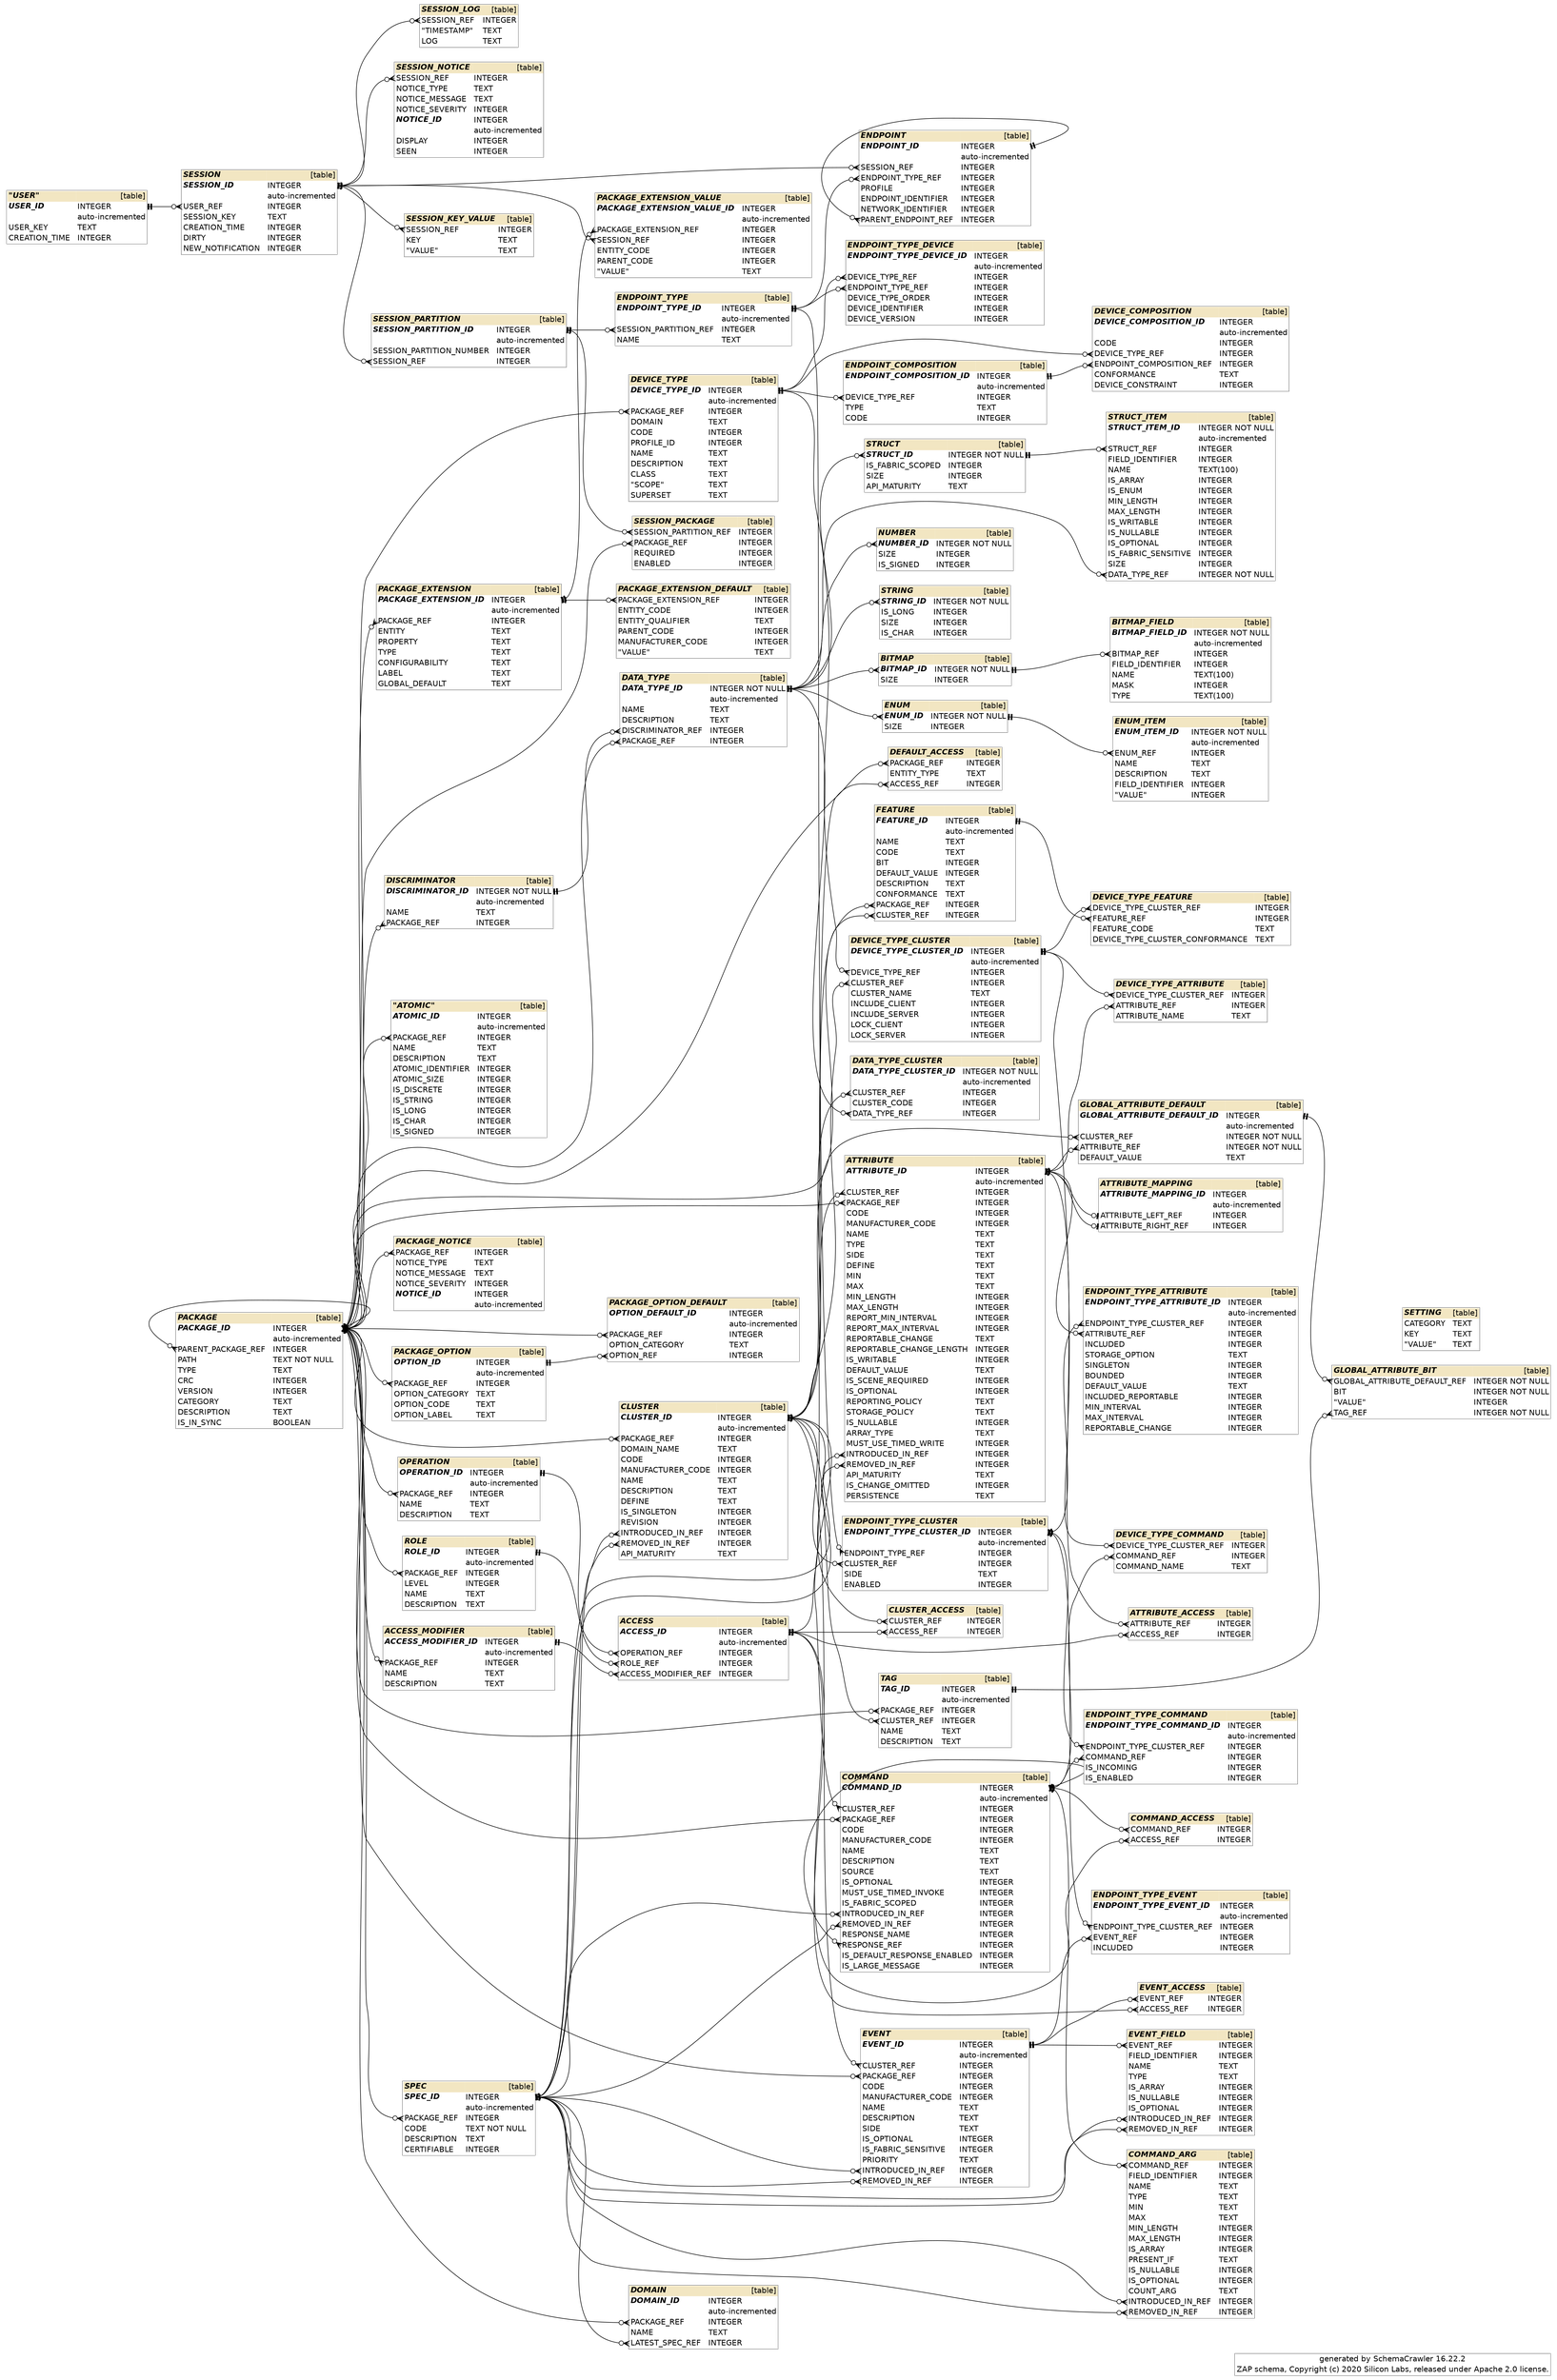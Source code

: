 digraph "SchemaCrawler_Diagram" {

  graph [
    fontname="Helvetica"
    labeljust="r"
    rankdir="RL"
    bgcolor="transparent"

  ];
  
  node [
    fontname="Helvetica"
    shape="none"

  ];
  
  edge[
    color="black"
    style="bold"
    fontname="Helvetica"

  ];


  /* Title Block -=-=-=-=-=-=-=-=-=-=-=-=-=- */
  graph [ 
    label=<
      <table border="1" cellborder="0" cellspacing="0" color="#888888" bgcolor="#ffffff">
	<tr>
		<td align='right'>generated by</td>
		<td align='left'>SchemaCrawler 16.22.2</td>
	</tr>
	<tr>
		<td align='right' colspan="2">ZAP schema, Copyright (c) 2020 Silicon Labs, released under Apache 2.0 license.</td>
	</tr>
      </table>
    >
  ];

  /* ACCESS -=-=-=-=-=-=-=-=-=-=-=-=-=- */
  "access_72bb1dc3" [
    label=<
      <table border="1" cellborder="0" cellspacing="0" color="#888888" bgcolor="#ffffff">
	<tr>
		<td colspan='2' bgcolor='#F2E6C2' align='left'><b><i>ACCESS</i></b></td>
		<td bgcolor='#F2E6C2' align='right'>[table]</td>
	</tr>
	<tr>
		<td port='access_id_cb03473.start' align='left'><b><i>ACCESS_ID</i></b></td>
		<td align='left'> </td>
		<td port='access_id_cb03473.end' align='left'>INTEGER</td>
	</tr>
	<tr>
		<td align='left'></td>
		<td align='left'> </td>
		<td align='left'>auto-incremented</td>
	</tr>
	<tr>
		<td port='operation_ref_a3f5f018.start' align='left'>OPERATION_REF</td>
		<td align='left'> </td>
		<td port='operation_ref_a3f5f018.end' align='left'>INTEGER</td>
	</tr>
	<tr>
		<td port='role_ref_37e53c7.start' align='left'>ROLE_REF</td>
		<td align='left'> </td>
		<td port='role_ref_37e53c7.end' align='left'>INTEGER</td>
	</tr>
	<tr>
		<td port='access_modifier_ref_bd39d8a3.start' align='left'>ACCESS_MODIFIER_REF</td>
		<td align='left'> </td>
		<td port='access_modifier_ref_bd39d8a3.end' align='left'>INTEGER</td>
	</tr>
      </table>
    >
  ];

  "attribute_access_b017dce6":"access_ref_2bcf82f2.start":w -> "access_72bb1dc3":"access_id_cb03473.end":e [ style="solid" dir="both" arrowhead="teetee" arrowtail="crowodot"];
  "cluster_access_38ea13c8":"access_ref_bd442850.start":w -> "access_72bb1dc3":"access_id_cb03473.end":e [ style="solid" dir="both" arrowhead="teetee" arrowtail="crowodot"];
  "command_access_b02dd957":"access_ref_2e7914a1.start":w -> "access_72bb1dc3":"access_id_cb03473.end":e [ style="solid" dir="both" arrowhead="teetee" arrowtail="crowodot"];
  "default_access_7ba041a1":"access_ref_d153b597.start":w -> "access_72bb1dc3":"access_id_cb03473.end":e [ style="solid" dir="both" arrowhead="teetee" arrowtail="crowodot"];
  "event_access_4668c328":"access_ref_5f9b64f0.start":w -> "access_72bb1dc3":"access_id_cb03473.end":e [ style="solid" dir="both" arrowhead="teetee" arrowtail="crowodot"];


  /* ACCESS_MODIFIER -=-=-=-=-=-=-=-=-=-=-=-=-=- */
  "access_modifier_f63f3fb1" [
    label=<
      <table border="1" cellborder="0" cellspacing="0" color="#888888" bgcolor="#ffffff">
	<tr>
		<td colspan='2' bgcolor='#F2E6C2' align='left'><b><i>ACCESS_MODIFIER</i></b></td>
		<td bgcolor='#F2E6C2' align='right'>[table]</td>
	</tr>
	<tr>
		<td port='access_modifier_id_a718bf97.start' align='left'><b><i>ACCESS_MODIFIER_ID</i></b></td>
		<td align='left'> </td>
		<td port='access_modifier_id_a718bf97.end' align='left'>INTEGER</td>
	</tr>
	<tr>
		<td align='left'></td>
		<td align='left'> </td>
		<td align='left'>auto-incremented</td>
	</tr>
	<tr>
		<td port='package_ref_883d5f49.start' align='left'>PACKAGE_REF</td>
		<td align='left'> </td>
		<td port='package_ref_883d5f49.end' align='left'>INTEGER</td>
	</tr>
	<tr>
		<td port='name_d1cd28fa.start' align='left'>NAME</td>
		<td align='left'> </td>
		<td port='name_d1cd28fa.end' align='left'>TEXT</td>
	</tr>
	<tr>
		<td port='description_eb31ce4b.start' align='left'>DESCRIPTION</td>
		<td align='left'> </td>
		<td port='description_eb31ce4b.end' align='left'>TEXT</td>
	</tr>
      </table>
    >
  ];

  "access_72bb1dc3":"access_modifier_ref_bd39d8a3.start":w -> "access_modifier_f63f3fb1":"access_modifier_id_a718bf97.end":e [ style="solid" dir="both" arrowhead="teetee" arrowtail="crowodot"];


  /* "ATOMIC" -=-=-=-=-=-=-=-=-=-=-=-=-=- */
  "atomic_73b03e8a" [
    label=<
      <table border="1" cellborder="0" cellspacing="0" color="#888888" bgcolor="#ffffff">
	<tr>
		<td colspan='2' bgcolor='#F2E6C2' align='left'><b><i>"ATOMIC"</i></b></td>
		<td bgcolor='#F2E6C2' align='right'>[table]</td>
	</tr>
	<tr>
		<td port='atomic_id_98308265.start' align='left'><b><i>ATOMIC_ID</i></b></td>
		<td align='left'> </td>
		<td port='atomic_id_98308265.end' align='left'>INTEGER</td>
	</tr>
	<tr>
		<td align='left'></td>
		<td align='left'> </td>
		<td align='left'>auto-incremented</td>
	</tr>
	<tr>
		<td port='package_ref_b8ec3b90.start' align='left'>PACKAGE_REF</td>
		<td align='left'> </td>
		<td port='package_ref_b8ec3b90.end' align='left'>INTEGER</td>
	</tr>
	<tr>
		<td port='name_27c0541.start' align='left'>NAME</td>
		<td align='left'> </td>
		<td port='name_27c0541.end' align='left'>TEXT</td>
	</tr>
	<tr>
		<td port='description_1be0aa92.start' align='left'>DESCRIPTION</td>
		<td align='left'> </td>
		<td port='description_1be0aa92.end' align='left'>TEXT</td>
	</tr>
	<tr>
		<td port='atomic_identifier_2fed3df3.start' align='left'>ATOMIC_IDENTIFIER</td>
		<td align='left'> </td>
		<td port='atomic_identifier_2fed3df3.end' align='left'>INTEGER</td>
	</tr>
	<tr>
		<td port='atomic_size_85b7fc4b.start' align='left'>ATOMIC_SIZE</td>
		<td align='left'> </td>
		<td port='atomic_size_85b7fc4b.end' align='left'>INTEGER</td>
	</tr>
	<tr>
		<td port='is_discrete_efb2f124.start' align='left'>IS_DISCRETE</td>
		<td align='left'> </td>
		<td port='is_discrete_efb2f124.end' align='left'>INTEGER</td>
	</tr>
	<tr>
		<td port='is_string_2bb5177c.start' align='left'>IS_STRING</td>
		<td align='left'> </td>
		<td port='is_string_2bb5177c.end' align='left'>INTEGER</td>
	</tr>
	<tr>
		<td port='is_long_aaff2b27.start' align='left'>IS_LONG</td>
		<td align='left'> </td>
		<td port='is_long_aaff2b27.end' align='left'>INTEGER</td>
	</tr>
	<tr>
		<td port='is_char_aafaf801.start' align='left'>IS_CHAR</td>
		<td align='left'> </td>
		<td port='is_char_aafaf801.end' align='left'>INTEGER</td>
	</tr>
	<tr>
		<td port='is_signed_2b152687.start' align='left'>IS_SIGNED</td>
		<td align='left'> </td>
		<td port='is_signed_2b152687.end' align='left'>INTEGER</td>
	</tr>
      </table>
    >
  ];



  /* ATTRIBUTE -=-=-=-=-=-=-=-=-=-=-=-=-=- */
  "attribute_a6e02edb" [
    label=<
      <table border="1" cellborder="0" cellspacing="0" color="#888888" bgcolor="#ffffff">
	<tr>
		<td colspan='2' bgcolor='#F2E6C2' align='left'><b><i>ATTRIBUTE</i></b></td>
		<td bgcolor='#F2E6C2' align='right'>[table]</td>
	</tr>
	<tr>
		<td port='attribute_id_82ad7e43.start' align='left'><b><i>ATTRIBUTE_ID</i></b></td>
		<td align='left'> </td>
		<td port='attribute_id_82ad7e43.end' align='left'>INTEGER</td>
	</tr>
	<tr>
		<td align='left'></td>
		<td align='left'> </td>
		<td align='left'>auto-incremented</td>
	</tr>
	<tr>
		<td port='cluster_ref_71823913.start' align='left'>CLUSTER_REF</td>
		<td align='left'> </td>
		<td port='cluster_ref_71823913.end' align='left'>INTEGER</td>
	</tr>
	<tr>
		<td port='package_ref_ebba555f.start' align='left'>PACKAGE_REF</td>
		<td align='left'> </td>
		<td port='package_ref_ebba555f.end' align='left'>INTEGER</td>
	</tr>
	<tr>
		<td port='code_35455272.start' align='left'>CODE</td>
		<td align='left'> </td>
		<td port='code_35455272.end' align='left'>INTEGER</td>
	</tr>
	<tr>
		<td port='manufacturer_code_bdd6ba20.start' align='left'>MANUFACTURER_CODE</td>
		<td align='left'> </td>
		<td port='manufacturer_code_bdd6ba20.end' align='left'>INTEGER</td>
	</tr>
	<tr>
		<td port='name_354a1f10.start' align='left'>NAME</td>
		<td align='left'> </td>
		<td port='name_354a1f10.end' align='left'>TEXT</td>
	</tr>
	<tr>
		<td port='type_354d33bf.start' align='left'>TYPE</td>
		<td align='left'> </td>
		<td port='type_354d33bf.end' align='left'>TEXT</td>
	</tr>
	<tr>
		<td port='side_354c81dc.start' align='left'>SIDE</td>
		<td align='left'> </td>
		<td port='side_354c81dc.end' align='left'>TEXT</td>
	</tr>
	<tr>
		<td port='define_ad1c7a40.start' align='left'>DEFINE</td>
		<td align='left'> </td>
		<td port='define_ad1c7a40.end' align='left'>TEXT</td>
	</tr>
	<tr>
		<td port='min_3526d6b7.start' align='left'>MIN</td>
		<td align='left'> </td>
		<td port='min_3526d6b7.end' align='left'>TEXT</td>
	</tr>
	<tr>
		<td port='max_3526d5c9.start' align='left'>MAX</td>
		<td align='left'> </td>
		<td port='max_3526d5c9.end' align='left'>TEXT</td>
	</tr>
	<tr>
		<td port='min_length_c46d3218.start' align='left'>MIN_LENGTH</td>
		<td align='left'> </td>
		<td port='min_length_c46d3218.end' align='left'>INTEGER</td>
	</tr>
	<tr>
		<td port='max_length_31157ac6.start' align='left'>MAX_LENGTH</td>
		<td align='left'> </td>
		<td port='max_length_31157ac6.end' align='left'>INTEGER</td>
	</tr>
	<tr>
		<td port='report_min_interval_d3e295e2.start' align='left'>REPORT_MIN_INTERVAL</td>
		<td align='left'> </td>
		<td port='report_min_interval_d3e295e2.end' align='left'>INTEGER</td>
	</tr>
	<tr>
		<td port='report_max_interval_b79b6b10.start' align='left'>REPORT_MAX_INTERVAL</td>
		<td align='left'> </td>
		<td port='report_max_interval_b79b6b10.end' align='left'>INTEGER</td>
	</tr>
	<tr>
		<td port='reportable_change_7100f906.start' align='left'>REPORTABLE_CHANGE</td>
		<td align='left'> </td>
		<td port='reportable_change_7100f906.end' align='left'>TEXT</td>
	</tr>
	<tr>
		<td port='reportable_change_length_55c5a8e9.start' align='left'>REPORTABLE_CHANGE_LENGTH</td>
		<td align='left'> </td>
		<td port='reportable_change_length_55c5a8e9.end' align='left'>INTEGER</td>
	</tr>
	<tr>
		<td port='is_writable_a426c79a.start' align='left'>IS_WRITABLE</td>
		<td align='left'> </td>
		<td port='is_writable_a426c79a.end' align='left'>INTEGER</td>
	</tr>
	<tr>
		<td port='default_value_74182e38.start' align='left'>DEFAULT_VALUE</td>
		<td align='left'> </td>
		<td port='default_value_74182e38.end' align='left'>TEXT</td>
	</tr>
	<tr>
		<td port='is_scene_required_bc783e4c.start' align='left'>IS_SCENE_REQUIRED</td>
		<td align='left'> </td>
		<td port='is_scene_required_bc783e4c.end' align='left'>INTEGER</td>
	</tr>
	<tr>
		<td port='is_optional_d81bf5a.start' align='left'>IS_OPTIONAL</td>
		<td align='left'> </td>
		<td port='is_optional_d81bf5a.end' align='left'>INTEGER</td>
	</tr>
	<tr>
		<td port='reporting_policy_3612108.start' align='left'>REPORTING_POLICY</td>
		<td align='left'> </td>
		<td port='reporting_policy_3612108.end' align='left'>TEXT</td>
	</tr>
	<tr>
		<td port='storage_policy_17e1a81b.start' align='left'>STORAGE_POLICY</td>
		<td align='left'> </td>
		<td port='storage_policy_17e1a81b.end' align='left'>TEXT</td>
	</tr>
	<tr>
		<td port='is_nullable_a09cb35b.start' align='left'>IS_NULLABLE</td>
		<td align='left'> </td>
		<td port='is_nullable_a09cb35b.end' align='left'>INTEGER</td>
	</tr>
	<tr>
		<td port='array_type_b8dee05.start' align='left'>ARRAY_TYPE</td>
		<td align='left'> </td>
		<td port='array_type_b8dee05.end' align='left'>TEXT</td>
	</tr>
	<tr>
		<td port='must_use_timed_write_1806c40e.start' align='left'>MUST_USE_TIMED_WRITE</td>
		<td align='left'> </td>
		<td port='must_use_timed_write_1806c40e.end' align='left'>INTEGER</td>
	</tr>
	<tr>
		<td port='introduced_in_ref_7a931938.start' align='left'>INTRODUCED_IN_REF</td>
		<td align='left'> </td>
		<td port='introduced_in_ref_7a931938.end' align='left'>INTEGER</td>
	</tr>
	<tr>
		<td port='removed_in_ref_dbea17bd.start' align='left'>REMOVED_IN_REF</td>
		<td align='left'> </td>
		<td port='removed_in_ref_dbea17bd.end' align='left'>INTEGER</td>
	</tr>
	<tr>
		<td port='api_maturity_a069c8bb.start' align='left'>API_MATURITY</td>
		<td align='left'> </td>
		<td port='api_maturity_a069c8bb.end' align='left'>TEXT</td>
	</tr>
	<tr>
		<td port='is_change_omitted_51f9ee75.start' align='left'>IS_CHANGE_OMITTED</td>
		<td align='left'> </td>
		<td port='is_change_omitted_51f9ee75.end' align='left'>INTEGER</td>
	</tr>
	<tr>
		<td port='persistence_685f8304.start' align='left'>PERSISTENCE</td>
		<td align='left'> </td>
		<td port='persistence_685f8304.end' align='left'>TEXT</td>
	</tr>
      </table>
    >
  ];

  "attribute_access_b017dce6":"attribute_ref_b656480a.start":w -> "attribute_a6e02edb":"attribute_id_82ad7e43.end":e [ style="solid" dir="both" arrowhead="teetee" arrowtail="crowodot"];
  "device_type_attribute_ce5151f":"attribute_ref_f33016f1.start":w -> "attribute_a6e02edb":"attribute_id_82ad7e43.end":e [ style="solid" dir="both" arrowhead="teetee" arrowtail="crowodot"];
  "endpoint_type_attribute_c265400":"attribute_ref_dc16b430.start":w -> "attribute_a6e02edb":"attribute_id_82ad7e43.end":e [ style="solid" dir="both" arrowhead="teetee" arrowtail="crowodot"];
  "global_attribute_default_73c65a21":"attribute_ref_6877722f.start":w -> "attribute_a6e02edb":"attribute_id_82ad7e43.end":e [ style="solid" dir="both" arrowhead="teetee" arrowtail="crowodot"];
  "attribute_mapping_caf33e4a":"attribute_left_ref_81c4b594.start":w -> "attribute_a6e02edb":"attribute_id_82ad7e43.end":e [ style="solid" dir="both" arrowhead="teetee" arrowtail="teeodot"];
  "attribute_mapping_caf33e4a":"attribute_right_ref_a8202ca3.start":w -> "attribute_a6e02edb":"attribute_id_82ad7e43.end":e [ style="solid" dir="both" arrowhead="teetee" arrowtail="teeodot"];


  /* ATTRIBUTE_ACCESS -=-=-=-=-=-=-=-=-=-=-=-=-=- */
  "attribute_access_b017dce6" [
    label=<
      <table border="1" cellborder="0" cellspacing="0" color="#888888" bgcolor="#ffffff">
	<tr>
		<td colspan='2' bgcolor='#F2E6C2' align='left'><b><i>ATTRIBUTE_ACCESS</i></b></td>
		<td bgcolor='#F2E6C2' align='right'>[table]</td>
	</tr>
	<tr>
		<td port='attribute_ref_b656480a.start' align='left'>ATTRIBUTE_REF</td>
		<td align='left'> </td>
		<td port='attribute_ref_b656480a.end' align='left'>INTEGER</td>
	</tr>
	<tr>
		<td port='access_ref_2bcf82f2.start' align='left'>ACCESS_REF</td>
		<td align='left'> </td>
		<td port='access_ref_2bcf82f2.end' align='left'>INTEGER</td>
	</tr>
      </table>
    >
  ];



  /* ATTRIBUTE_MAPPING -=-=-=-=-=-=-=-=-=-=-=-=-=- */
  "attribute_mapping_caf33e4a" [
    label=<
      <table border="1" cellborder="0" cellspacing="0" color="#888888" bgcolor="#ffffff">
	<tr>
		<td colspan='2' bgcolor='#F2E6C2' align='left'><b><i>ATTRIBUTE_MAPPING</i></b></td>
		<td bgcolor='#F2E6C2' align='right'>[table]</td>
	</tr>
	<tr>
		<td port='attribute_mapping_id_e70d62e5.start' align='left'><b><i>ATTRIBUTE_MAPPING_ID</i></b></td>
		<td align='left'> </td>
		<td port='attribute_mapping_id_e70d62e5.end' align='left'>INTEGER</td>
	</tr>
	<tr>
		<td align='left'></td>
		<td align='left'> </td>
		<td align='left'>auto-incremented</td>
	</tr>
	<tr>
		<td port='attribute_left_ref_81c4b594.start' align='left'>ATTRIBUTE_LEFT_REF</td>
		<td align='left'> </td>
		<td port='attribute_left_ref_81c4b594.end' align='left'>INTEGER</td>
	</tr>
	<tr>
		<td port='attribute_right_ref_a8202ca3.start' align='left'>ATTRIBUTE_RIGHT_REF</td>
		<td align='left'> </td>
		<td port='attribute_right_ref_a8202ca3.end' align='left'>INTEGER</td>
	</tr>
      </table>
    >
  ];



  /* BITMAP -=-=-=-=-=-=-=-=-=-=-=-=-=- */
  "bitmap_74cc598e" [
    label=<
      <table border="1" cellborder="0" cellspacing="0" color="#888888" bgcolor="#ffffff">
	<tr>
		<td colspan='2' bgcolor='#F2E6C2' align='left'><b><i>BITMAP</i></b></td>
		<td bgcolor='#F2E6C2' align='right'>[table]</td>
	</tr>
	<tr>
		<td port='bitmap_id_e0439e5d.start' align='left'><b><i>BITMAP_ID</i></b></td>
		<td align='left'> </td>
		<td port='bitmap_id_e0439e5d.end' align='left'>INTEGER NOT NULL</td>
	</tr>
	<tr>
		<td port='size_24e5b033.start' align='left'>SIZE</td>
		<td align='left'> </td>
		<td port='size_24e5b033.end' align='left'>INTEGER</td>
	</tr>
      </table>
    >
  ];

  "bitmap_field_bfea8629":"bitmap_ref_f27a605a.start":w -> "bitmap_74cc598e":"bitmap_id_e0439e5d.end":e [ style="solid" dir="both" arrowhead="teetee" arrowtail="crowodot"];


  /* BITMAP_FIELD -=-=-=-=-=-=-=-=-=-=-=-=-=- */
  "bitmap_field_bfea8629" [
    label=<
      <table border="1" cellborder="0" cellspacing="0" color="#888888" bgcolor="#ffffff">
	<tr>
		<td colspan='2' bgcolor='#F2E6C2' align='left'><b><i>BITMAP_FIELD</i></b></td>
		<td bgcolor='#F2E6C2' align='right'>[table]</td>
	</tr>
	<tr>
		<td port='bitmap_field_id_8553cea7.start' align='left'><b><i>BITMAP_FIELD_ID</i></b></td>
		<td align='left'> </td>
		<td port='bitmap_field_id_8553cea7.end' align='left'>INTEGER NOT NULL</td>
	</tr>
	<tr>
		<td align='left'></td>
		<td align='left'> </td>
		<td align='left'>auto-incremented</td>
	</tr>
	<tr>
		<td port='bitmap_ref_f27a605a.start' align='left'>BITMAP_REF</td>
		<td align='left'> </td>
		<td port='bitmap_ref_f27a605a.end' align='left'>INTEGER</td>
	</tr>
	<tr>
		<td port='field_identifier_43085825.start' align='left'>FIELD_IDENTIFIER</td>
		<td align='left'> </td>
		<td port='field_identifier_43085825.end' align='left'>INTEGER</td>
	</tr>
	<tr>
		<td port='name_3d8ab182.start' align='left'>NAME</td>
		<td align='left'> </td>
		<td port='name_3d8ab182.end' align='left'>TEXT(100)</td>
	</tr>
	<tr>
		<td port='mask_3d8a3de3.start' align='left'>MASK</td>
		<td align='left'> </td>
		<td port='mask_3d8a3de3.end' align='left'>INTEGER</td>
	</tr>
	<tr>
		<td port='type_3d8dc631.start' align='left'>TYPE</td>
		<td align='left'> </td>
		<td port='type_3d8dc631.end' align='left'>TEXT(100)</td>
	</tr>
      </table>
    >
  ];



  /* CLUSTER -=-=-=-=-=-=-=-=-=-=-=-=-=- */
  "cluster_5ec71239" [
    label=<
      <table border="1" cellborder="0" cellspacing="0" color="#888888" bgcolor="#ffffff">
	<tr>
		<td colspan='2' bgcolor='#F2E6C2' align='left'><b><i>CLUSTER</i></b></td>
		<td bgcolor='#F2E6C2' align='right'>[table]</td>
	</tr>
	<tr>
		<td port='cluster_id_a557fe87.start' align='left'><b><i>CLUSTER_ID</i></b></td>
		<td align='left'> </td>
		<td port='cluster_id_a557fe87.end' align='left'>INTEGER</td>
	</tr>
	<tr>
		<td align='left'></td>
		<td align='left'> </td>
		<td align='left'>auto-incremented</td>
	</tr>
	<tr>
		<td port='package_ref_30afddc1.start' align='left'>PACKAGE_REF</td>
		<td align='left'> </td>
		<td port='package_ref_30afddc1.end' align='left'>INTEGER</td>
	</tr>
	<tr>
		<td port='domain_name_266720d.start' align='left'>DOMAIN_NAME</td>
		<td align='left'> </td>
		<td port='domain_name_266720d.end' align='left'>TEXT</td>
	</tr>
	<tr>
		<td port='code_7a3adad4.start' align='left'>CODE</td>
		<td align='left'> </td>
		<td port='code_7a3adad4.end' align='left'>INTEGER</td>
	</tr>
	<tr>
		<td port='manufacturer_code_2cc4282.start' align='left'>MANUFACTURER_CODE</td>
		<td align='left'> </td>
		<td port='manufacturer_code_2cc4282.end' align='left'>INTEGER</td>
	</tr>
	<tr>
		<td port='name_7a3fa772.start' align='left'>NAME</td>
		<td align='left'> </td>
		<td port='name_7a3fa772.end' align='left'>TEXT</td>
	</tr>
	<tr>
		<td port='description_93a44cc3.start' align='left'>DESCRIPTION</td>
		<td align='left'> </td>
		<td port='description_93a44cc3.end' align='left'>TEXT</td>
	</tr>
	<tr>
		<td port='define_f21202a2.start' align='left'>DEFINE</td>
		<td align='left'> </td>
		<td port='define_f21202a2.end' align='left'>TEXT</td>
	</tr>
	<tr>
		<td port='is_singleton_e62dd3fd.start' align='left'>IS_SINGLETON</td>
		<td align='left'> </td>
		<td port='is_singleton_e62dd3fd.end' align='left'>INTEGER</td>
	</tr>
	<tr>
		<td port='revision_9935dcc2.start' align='left'>REVISION</td>
		<td align='left'> </td>
		<td port='revision_9935dcc2.end' align='left'>INTEGER</td>
	</tr>
	<tr>
		<td port='introduced_in_ref_bf88a19a.start' align='left'>INTRODUCED_IN_REF</td>
		<td align='left'> </td>
		<td port='introduced_in_ref_bf88a19a.end' align='left'>INTEGER</td>
	</tr>
	<tr>
		<td port='removed_in_ref_20dfa01f.start' align='left'>REMOVED_IN_REF</td>
		<td align='left'> </td>
		<td port='removed_in_ref_20dfa01f.end' align='left'>INTEGER</td>
	</tr>
	<tr>
		<td port='api_maturity_e55f511d.start' align='left'>API_MATURITY</td>
		<td align='left'> </td>
		<td port='api_maturity_e55f511d.end' align='left'>TEXT</td>
	</tr>
      </table>
    >
  ];

  "attribute_a6e02edb":"cluster_ref_71823913.start":w -> "cluster_5ec71239":"cluster_id_a557fe87.end":e [ style="solid" dir="both" arrowhead="teetee" arrowtail="crowodot"];
  "cluster_access_38ea13c8":"cluster_ref_20b4f1c6.start":w -> "cluster_5ec71239":"cluster_id_a557fe87.end":e [ style="solid" dir="both" arrowhead="teetee" arrowtail="crowodot"];
  "command_6371df8a":"cluster_ref_47269e44.start":w -> "cluster_5ec71239":"cluster_id_a557fe87.end":e [ style="solid" dir="both" arrowhead="teetee" arrowtail="crowodot"];
  "data_type_cluster_8d9f2ca9":"cluster_ref_62a2f505.start":w -> "cluster_5ec71239":"cluster_id_a557fe87.end":e [ style="solid" dir="both" arrowhead="teetee" arrowtail="crowodot"];
  "device_type_cluster_7298b97d":"cluster_ref_1cdb02b1.start":w -> "cluster_5ec71239":"cluster_id_a557fe87.end":e [ style="solid" dir="both" arrowhead="teetee" arrowtail="crowodot"];
  "endpoint_type_cluster_c12e3c9e":"cluster_ref_a0f5e3b0.start":w -> "cluster_5ec71239":"cluster_id_a557fe87.end":e [ style="solid" dir="both" arrowhead="teetee" arrowtail="crowodot"];
  "event_3f4eed9":"cluster_ref_b70578d5.start":w -> "cluster_5ec71239":"cluster_id_a557fe87.end":e [ style="solid" dir="both" arrowhead="teetee" arrowtail="crowodot"];
  "feature_f06e7b35":"cluster_ref_59bd77f9.start":w -> "cluster_5ec71239":"cluster_id_a557fe87.end":e [ style="solid" dir="both" arrowhead="teetee" arrowtail="crowodot"];
  "global_attribute_default_73c65a21":"cluster_ref_4161768d.start":w -> "cluster_5ec71239":"cluster_id_a557fe87.end":e [ style="solid" dir="both" arrowhead="teetee" arrowtail="crowodot"];
  "tag_1b7d9":"cluster_ref_3c91cfd5.start":w -> "cluster_5ec71239":"cluster_id_a557fe87.end":e [ style="solid" dir="both" arrowhead="teetee" arrowtail="crowodot"];


  /* CLUSTER_ACCESS -=-=-=-=-=-=-=-=-=-=-=-=-=- */
  "cluster_access_38ea13c8" [
    label=<
      <table border="1" cellborder="0" cellspacing="0" color="#888888" bgcolor="#ffffff">
	<tr>
		<td colspan='2' bgcolor='#F2E6C2' align='left'><b><i>CLUSTER_ACCESS</i></b></td>
		<td bgcolor='#F2E6C2' align='right'>[table]</td>
	</tr>
	<tr>
		<td port='cluster_ref_20b4f1c6.start' align='left'>CLUSTER_REF</td>
		<td align='left'> </td>
		<td port='cluster_ref_20b4f1c6.end' align='left'>INTEGER</td>
	</tr>
	<tr>
		<td port='access_ref_bd442850.start' align='left'>ACCESS_REF</td>
		<td align='left'> </td>
		<td port='access_ref_bd442850.end' align='left'>INTEGER</td>
	</tr>
      </table>
    >
  ];



  /* COMMAND -=-=-=-=-=-=-=-=-=-=-=-=-=- */
  "command_6371df8a" [
    label=<
      <table border="1" cellborder="0" cellspacing="0" color="#888888" bgcolor="#ffffff">
	<tr>
		<td colspan='2' bgcolor='#F2E6C2' align='left'><b><i>COMMAND</i></b></td>
		<td bgcolor='#F2E6C2' align='right'>[table]</td>
	</tr>
	<tr>
		<td port='command_id_5671c065.start' align='left'><b><i>COMMAND_ID</i></b></td>
		<td align='left'> </td>
		<td port='command_id_5671c065.end' align='left'>INTEGER</td>
	</tr>
	<tr>
		<td align='left'></td>
		<td align='left'> </td>
		<td align='left'>auto-incremented</td>
	</tr>
	<tr>
		<td port='cluster_ref_47269e44.start' align='left'>CLUSTER_REF</td>
		<td align='left'> </td>
		<td port='cluster_ref_47269e44.end' align='left'>INTEGER</td>
	</tr>
	<tr>
		<td port='package_ref_c15eba90.start' align='left'>PACKAGE_REF</td>
		<td align='left'> </td>
		<td port='package_ref_c15eba90.end' align='left'>INTEGER</td>
	</tr>
	<tr>
		<td port='code_ae9b7a3.start' align='left'>CODE</td>
		<td align='left'> </td>
		<td port='code_ae9b7a3.end' align='left'>INTEGER</td>
	</tr>
	<tr>
		<td port='manufacturer_code_937b1f51.start' align='left'>MANUFACTURER_CODE</td>
		<td align='left'> </td>
		<td port='manufacturer_code_937b1f51.end' align='left'>INTEGER</td>
	</tr>
	<tr>
		<td port='name_aee8441.start' align='left'>NAME</td>
		<td align='left'> </td>
		<td port='name_aee8441.end' align='left'>TEXT</td>
	</tr>
	<tr>
		<td port='description_24532992.start' align='left'>DESCRIPTION</td>
		<td align='left'> </td>
		<td port='description_24532992.end' align='left'>TEXT</td>
	</tr>
	<tr>
		<td port='source_9ced6dd1.start' align='left'>SOURCE</td>
		<td align='left'> </td>
		<td port='source_9ced6dd1.end' align='left'>TEXT</td>
	</tr>
	<tr>
		<td port='is_optional_e326248b.start' align='left'>IS_OPTIONAL</td>
		<td align='left'> </td>
		<td port='is_optional_e326248b.end' align='left'>INTEGER</td>
	</tr>
	<tr>
		<td port='must_use_timed_invoke_6bf58ba4.start' align='left'>MUST_USE_TIMED_INVOKE</td>
		<td align='left'> </td>
		<td port='must_use_timed_invoke_6bf58ba4.end' align='left'>INTEGER</td>
	</tr>
	<tr>
		<td port='is_fabric_scoped_c99894cb.start' align='left'>IS_FABRIC_SCOPED</td>
		<td align='left'> </td>
		<td port='is_fabric_scoped_c99894cb.end' align='left'>INTEGER</td>
	</tr>
	<tr>
		<td port='introduced_in_ref_50377e69.start' align='left'>INTRODUCED_IN_REF</td>
		<td align='left'> </td>
		<td port='introduced_in_ref_50377e69.end' align='left'>INTEGER</td>
	</tr>
	<tr>
		<td port='removed_in_ref_b18e7cee.start' align='left'>REMOVED_IN_REF</td>
		<td align='left'> </td>
		<td port='removed_in_ref_b18e7cee.end' align='left'>INTEGER</td>
	</tr>
	<tr>
		<td port='response_name_2a39b97f.start' align='left'>RESPONSE_NAME</td>
		<td align='left'> </td>
		<td port='response_name_2a39b97f.end' align='left'>INTEGER</td>
	</tr>
	<tr>
		<td port='response_ref_eac5792b.start' align='left'>RESPONSE_REF</td>
		<td align='left'> </td>
		<td port='response_ref_eac5792b.end' align='left'>INTEGER</td>
	</tr>
	<tr>
		<td port='is_default_response_enabled_d796b6ac.start' align='left'>IS_DEFAULT_RESPONSE_ENABLED</td>
		<td align='left'> </td>
		<td port='is_default_response_enabled_d796b6ac.end' align='left'>INTEGER</td>
	</tr>
	<tr>
		<td port='is_large_message_6c2c4624.start' align='left'>IS_LARGE_MESSAGE</td>
		<td align='left'> </td>
		<td port='is_large_message_6c2c4624.end' align='left'>INTEGER</td>
	</tr>
      </table>
    >
  ];

  "command_6371df8a":"response_ref_eac5792b.start":w -> "command_6371df8a":"command_id_5671c065.end":e [ style="solid" dir="both" arrowhead="teetee" arrowtail="crowodot"];
  "command_access_b02dd957":"command_ref_7edb9ae8.start":w -> "command_6371df8a":"command_id_5671c065.end":e [ style="solid" dir="both" arrowhead="teetee" arrowtail="crowodot"];
  "command_arg_294e7f81":"command_ref_29cfb9fe.start":w -> "command_6371df8a":"command_id_5671c065.end":e [ style="solid" dir="both" arrowhead="teetee" arrowtail="crowodot"];
  "device_type_command_774386ce":"command_ref_9a7b9c51.start":w -> "command_6371df8a":"command_id_5671c065.end":e [ style="solid" dir="both" arrowhead="teetee" arrowtail="crowodot"];
  "endpoint_type_command_c5d909ef":"command_ref_1e967d50.start":w -> "command_6371df8a":"command_id_5671c065.end":e [ style="solid" dir="both" arrowhead="teetee" arrowtail="crowodot"];


  /* COMMAND_ACCESS -=-=-=-=-=-=-=-=-=-=-=-=-=- */
  "command_access_b02dd957" [
    label=<
      <table border="1" cellborder="0" cellspacing="0" color="#888888" bgcolor="#ffffff">
	<tr>
		<td colspan='2' bgcolor='#F2E6C2' align='left'><b><i>COMMAND_ACCESS</i></b></td>
		<td bgcolor='#F2E6C2' align='right'>[table]</td>
	</tr>
	<tr>
		<td port='command_ref_7edb9ae8.start' align='left'>COMMAND_REF</td>
		<td align='left'> </td>
		<td port='command_ref_7edb9ae8.end' align='left'>INTEGER</td>
	</tr>
	<tr>
		<td port='access_ref_2e7914a1.start' align='left'>ACCESS_REF</td>
		<td align='left'> </td>
		<td port='access_ref_2e7914a1.end' align='left'>INTEGER</td>
	</tr>
      </table>
    >
  ];



  /* COMMAND_ARG -=-=-=-=-=-=-=-=-=-=-=-=-=- */
  "command_arg_294e7f81" [
    label=<
      <table border="1" cellborder="0" cellspacing="0" color="#888888" bgcolor="#ffffff">
	<tr>
		<td colspan='2' bgcolor='#F2E6C2' align='left'><b><i>COMMAND_ARG</i></b></td>
		<td bgcolor='#F2E6C2' align='right'>[table]</td>
	</tr>
	<tr>
		<td port='command_ref_29cfb9fe.start' align='left'>COMMAND_REF</td>
		<td align='left'> </td>
		<td port='command_ref_29cfb9fe.end' align='left'>INTEGER</td>
	</tr>
	<tr>
		<td port='field_identifier_62389cd.start' align='left'>FIELD_IDENTIFIER</td>
		<td align='left'> </td>
		<td port='field_identifier_62389cd.end' align='left'>INTEGER</td>
	</tr>
	<tr>
		<td port='name_a5e32a.start' align='left'>NAME</td>
		<td align='left'> </td>
		<td port='name_a5e32a.end' align='left'>TEXT</td>
	</tr>
	<tr>
		<td port='type_a8f7d9.start' align='left'>TYPE</td>
		<td align='left'> </td>
		<td port='type_a8f7d9.end' align='left'>TEXT</td>
	</tr>
	<tr>
		<td port='min_829ad1.start' align='left'>MIN</td>
		<td align='left'> </td>
		<td port='min_829ad1.end' align='left'>TEXT</td>
	</tr>
	<tr>
		<td port='max_8299e3.start' align='left'>MAX</td>
		<td align='left'> </td>
		<td port='max_8299e3.end' align='left'>TEXT</td>
	</tr>
	<tr>
		<td port='min_length_8fc8f632.start' align='left'>MIN_LENGTH</td>
		<td align='left'> </td>
		<td port='min_length_8fc8f632.end' align='left'>INTEGER</td>
	</tr>
	<tr>
		<td port='max_length_fc713ee0.start' align='left'>MAX_LENGTH</td>
		<td align='left'> </td>
		<td port='max_length_fc713ee0.end' align='left'>INTEGER</td>
	</tr>
	<tr>
		<td port='is_array_6c334f83.start' align='left'>IS_ARRAY</td>
		<td align='left'> </td>
		<td port='is_array_6c334f83.end' align='left'>INTEGER</td>
	</tr>
	<tr>
		<td port='present_if_75e7cfe0.start' align='left'>PRESENT_IF</td>
		<td align='left'> </td>
		<td port='present_if_75e7cfe0.end' align='left'>TEXT</td>
	</tr>
	<tr>
		<td port='is_nullable_6bf87775.start' align='left'>IS_NULLABLE</td>
		<td align='left'> </td>
		<td port='is_nullable_6bf87775.end' align='left'>INTEGER</td>
	</tr>
	<tr>
		<td port='is_optional_d8dd8374.start' align='left'>IS_OPTIONAL</td>
		<td align='left'> </td>
		<td port='is_optional_d8dd8374.end' align='left'>INTEGER</td>
	</tr>
	<tr>
		<td port='count_arg_f73ee785.start' align='left'>COUNT_ARG</td>
		<td align='left'> </td>
		<td port='count_arg_f73ee785.end' align='left'>TEXT</td>
	</tr>
	<tr>
		<td port='introduced_in_ref_45eedd52.start' align='left'>INTRODUCED_IN_REF</td>
		<td align='left'> </td>
		<td port='introduced_in_ref_45eedd52.end' align='left'>INTEGER</td>
	</tr>
	<tr>
		<td port='removed_in_ref_a745dbd7.start' align='left'>REMOVED_IN_REF</td>
		<td align='left'> </td>
		<td port='removed_in_ref_a745dbd7.end' align='left'>INTEGER</td>
	</tr>
      </table>
    >
  ];



  /* DATA_TYPE -=-=-=-=-=-=-=-=-=-=-=-=-=- */
  "data_type_9233070e" [
    label=<
      <table border="1" cellborder="0" cellspacing="0" color="#888888" bgcolor="#ffffff">
	<tr>
		<td colspan='2' bgcolor='#F2E6C2' align='left'><b><i>DATA_TYPE</i></b></td>
		<td bgcolor='#F2E6C2' align='right'>[table]</td>
	</tr>
	<tr>
		<td port='data_type_id_df6b035d.start' align='left'><b><i>DATA_TYPE_ID</i></b></td>
		<td align='left'> </td>
		<td port='data_type_id_df6b035d.end' align='left'>INTEGER NOT NULL</td>
	</tr>
	<tr>
		<td align='left'></td>
		<td align='left'> </td>
		<td align='left'>auto-incremented</td>
	</tr>
	<tr>
		<td port='name_b4524d3d.start' align='left'>NAME</td>
		<td align='left'> </td>
		<td port='name_b4524d3d.end' align='left'>TEXT</td>
	</tr>
	<tr>
		<td port='description_cdb6f28e.start' align='left'>DESCRIPTION</td>
		<td align='left'> </td>
		<td port='description_cdb6f28e.end' align='left'>TEXT</td>
	</tr>
	<tr>
		<td port='discriminator_ref_308006e2.start' align='left'>DISCRIMINATOR_REF</td>
		<td align='left'> </td>
		<td port='discriminator_ref_308006e2.end' align='left'>INTEGER</td>
	</tr>
	<tr>
		<td port='package_ref_6ac2838c.start' align='left'>PACKAGE_REF</td>
		<td align='left'> </td>
		<td port='package_ref_6ac2838c.end' align='left'>INTEGER</td>
	</tr>
      </table>
    >
  ];

  "bitmap_74cc598e":"bitmap_id_e0439e5d.start":w -> "data_type_9233070e":"data_type_id_df6b035d.end":e [ style="solid" dir="both" arrowhead="teetee" arrowtail="crowodot"];
  "data_type_cluster_8d9f2ca9":"data_type_ref_62ae775a.start":w -> "data_type_9233070e":"data_type_id_df6b035d.end":e [ style="solid" dir="both" arrowhead="teetee" arrowtail="crowodot"];
  "enum_210160":"enum_id_cff95fb9.start":w -> "data_type_9233070e":"data_type_id_df6b035d.end":e [ style="solid" dir="both" arrowhead="teetee" arrowtail="crowodot"];
  "number_89ec43a8":"number_id_bc0c9f29.start":w -> "data_type_9233070e":"data_type_id_df6b035d.end":e [ style="solid" dir="both" arrowhead="teetee" arrowtail="crowodot"];
  "string_9268c870":"string_id_55809999.start":w -> "data_type_9233070e":"data_type_id_df6b035d.end":e [ style="solid" dir="both" arrowhead="teetee" arrowtail="crowodot"];
  "struct_9268f434":"struct_id_696af411.start":w -> "data_type_9233070e":"data_type_id_df6b035d.end":e [ style="solid" dir="both" arrowhead="teetee" arrowtail="crowodot"];
  "struct_item_d6e4bd9c":"data_type_ref_421b04c7.start":w -> "data_type_9233070e":"data_type_id_df6b035d.end":e [ style="solid" dir="both" arrowhead="teetee" arrowtail="crowodot"];


  /* DATA_TYPE_CLUSTER -=-=-=-=-=-=-=-=-=-=-=-=-=- */
  "data_type_cluster_8d9f2ca9" [
    label=<
      <table border="1" cellborder="0" cellspacing="0" color="#888888" bgcolor="#ffffff">
	<tr>
		<td colspan='2' bgcolor='#F2E6C2' align='left'><b><i>DATA_TYPE_CLUSTER</i></b></td>
		<td bgcolor='#F2E6C2' align='right'>[table]</td>
	</tr>
	<tr>
		<td port='data_type_cluster_id_9fafc1a7.start' align='left'><b><i>DATA_TYPE_CLUSTER_ID</i></b></td>
		<td align='left'> </td>
		<td port='data_type_cluster_id_9fafc1a7.end' align='left'>INTEGER NOT NULL</td>
	</tr>
	<tr>
		<td align='left'></td>
		<td align='left'> </td>
		<td align='left'>auto-incremented</td>
	</tr>
	<tr>
		<td port='cluster_ref_62a2f505.start' align='left'>CLUSTER_REF</td>
		<td align='left'> </td>
		<td port='cluster_ref_62a2f505.end' align='left'>INTEGER</td>
	</tr>
	<tr>
		<td port='cluster_code_7574c1a9.start' align='left'>CLUSTER_CODE</td>
		<td align='left'> </td>
		<td port='cluster_code_7574c1a9.end' align='left'>INTEGER</td>
	</tr>
	<tr>
		<td port='data_type_ref_62ae775a.start' align='left'>DATA_TYPE_REF</td>
		<td align='left'> </td>
		<td port='data_type_ref_62ae775a.end' align='left'>INTEGER</td>
	</tr>
      </table>
    >
  ];



  /* DEFAULT_ACCESS -=-=-=-=-=-=-=-=-=-=-=-=-=- */
  "default_access_7ba041a1" [
    label=<
      <table border="1" cellborder="0" cellspacing="0" color="#888888" bgcolor="#ffffff">
	<tr>
		<td colspan='2' bgcolor='#F2E6C2' align='left'><b><i>DEFAULT_ACCESS</i></b></td>
		<td bgcolor='#F2E6C2' align='right'>[table]</td>
	</tr>
	<tr>
		<td port='package_ref_aefc9b59.start' align='left'>PACKAGE_REF</td>
		<td align='left'> </td>
		<td port='package_ref_aefc9b59.end' align='left'>INTEGER</td>
	</tr>
	<tr>
		<td port='entity_type_c6e3d095.start' align='left'>ENTITY_TYPE</td>
		<td align='left'> </td>
		<td port='entity_type_c6e3d095.end' align='left'>TEXT</td>
	</tr>
	<tr>
		<td port='access_ref_d153b597.start' align='left'>ACCESS_REF</td>
		<td align='left'> </td>
		<td port='access_ref_d153b597.end' align='left'>INTEGER</td>
	</tr>
      </table>
    >
  ];



  /* DEVICE_COMPOSITION -=-=-=-=-=-=-=-=-=-=-=-=-=- */
  "device_composition_eab6b180" [
    label=<
      <table border="1" cellborder="0" cellspacing="0" color="#888888" bgcolor="#ffffff">
	<tr>
		<td colspan='2' bgcolor='#F2E6C2' align='left'><b><i>DEVICE_COMPOSITION</i></b></td>
		<td bgcolor='#F2E6C2' align='right'>[table]</td>
	</tr>
	<tr>
		<td port='device_composition_id_19748f79.start' align='left'><b><i>DEVICE_COMPOSITION_ID</i></b></td>
		<td align='left'> </td>
		<td port='device_composition_id_19748f79.end' align='left'>INTEGER</td>
	</tr>
	<tr>
		<td align='left'></td>
		<td align='left'> </td>
		<td align='left'>auto-incremented</td>
	</tr>
	<tr>
		<td port='code_6c3f246d.start' align='left'>CODE</td>
		<td align='left'> </td>
		<td port='code_6c3f246d.end' align='left'>INTEGER</td>
	</tr>
	<tr>
		<td port='device_type_ref_5850a437.start' align='left'>DEVICE_TYPE_REF</td>
		<td align='left'> </td>
		<td port='device_type_ref_5850a437.end' align='left'>INTEGER</td>
	</tr>
	<tr>
		<td port='endpoint_composition_ref_52534c14.start' align='left'>ENDPOINT_COMPOSITION_REF</td>
		<td align='left'> </td>
		<td port='endpoint_composition_ref_52534c14.end' align='left'>INTEGER</td>
	</tr>
	<tr>
		<td port='conformance_3e65bdf5.start' align='left'>CONFORMANCE</td>
		<td align='left'> </td>
		<td port='conformance_3e65bdf5.end' align='left'>TEXT</td>
	</tr>
	<tr>
		<td port='device_constraint_f1f11e6.start' align='left'>DEVICE_CONSTRAINT</td>
		<td align='left'> </td>
		<td port='device_constraint_f1f11e6.end' align='left'>INTEGER</td>
	</tr>
      </table>
    >
  ];



  /* DEVICE_TYPE -=-=-=-=-=-=-=-=-=-=-=-=-=- */
  "device_type_2620a7e2" [
    label=<
      <table border="1" cellborder="0" cellspacing="0" color="#888888" bgcolor="#ffffff">
	<tr>
		<td colspan='2' bgcolor='#F2E6C2' align='left'><b><i>DEVICE_TYPE</i></b></td>
		<td bgcolor='#F2E6C2' align='right'>[table]</td>
	</tr>
	<tr>
		<td port='device_type_id_5b403bb5.start' align='left'><b><i>DEVICE_TYPE_ID</i></b></td>
		<td align='left'> </td>
		<td port='device_type_id_5b403bb5.end' align='left'>INTEGER</td>
	</tr>
	<tr>
		<td align='left'></td>
		<td align='left'> </td>
		<td align='left'>auto-incremented</td>
	</tr>
	<tr>
		<td port='package_ref_5488fd38.start' align='left'>PACKAGE_REF</td>
		<td align='left'> </td>
		<td port='package_ref_5488fd38.end' align='left'>INTEGER</td>
	</tr>
	<tr>
		<td port='domain_167b1d22.start' align='left'>DOMAIN</td>
		<td align='left'> </td>
		<td port='domain_167b1d22.end' align='left'>TEXT</td>
	</tr>
	<tr>
		<td port='code_9e13fa4b.start' align='left'>CODE</td>
		<td align='left'> </td>
		<td port='code_9e13fa4b.end' align='left'>INTEGER</td>
	</tr>
	<tr>
		<td port='profile_id_7925d3ef.start' align='left'>PROFILE_ID</td>
		<td align='left'> </td>
		<td port='profile_id_7925d3ef.end' align='left'>INTEGER</td>
	</tr>
	<tr>
		<td port='name_9e18c6e9.start' align='left'>NAME</td>
		<td align='left'> </td>
		<td port='name_9e18c6e9.end' align='left'>TEXT</td>
	</tr>
	<tr>
		<td port='description_b77d6c3a.start' align='left'>DESCRIPTION</td>
		<td align='left'> </td>
		<td port='description_b77d6c3a.end' align='left'>TEXT</td>
	</tr>
	<tr>
		<td port='class_a1c805b6.start' align='left'>CLASS</td>
		<td align='left'> </td>
		<td port='class_a1c805b6.end' align='left'>TEXT</td>
	</tr>
	<tr>
		<td port='scope_a2a59a92.start' align='left'>"SCOPE"</td>
		<td align='left'> </td>
		<td port='scope_a2a59a92.end' align='left'>TEXT</td>
	</tr>
	<tr>
		<td port='superset_68de1b65.start' align='left'>SUPERSET</td>
		<td align='left'> </td>
		<td port='superset_68de1b65.end' align='left'>TEXT</td>
	</tr>
      </table>
    >
  ];

  "device_composition_eab6b180":"device_type_ref_5850a437.start":w -> "device_type_2620a7e2":"device_type_id_5b403bb5.end":e [ style="solid" dir="both" arrowhead="teetee" arrowtail="crowodot"];
  "device_type_cluster_7298b97d":"device_type_ref_ccaf9bda.start":w -> "device_type_2620a7e2":"device_type_id_5b403bb5.end":e [ style="solid" dir="both" arrowhead="teetee" arrowtail="crowodot"];
  "endpoint_composition_fdc3c63f":"device_type_ref_a6e62758.start":w -> "device_type_2620a7e2":"device_type_id_5b403bb5.end":e [ style="solid" dir="both" arrowhead="teetee" arrowtail="crowodot"];
  "endpoint_type_device_e685fbb0":"device_type_ref_d66aa007.start":w -> "device_type_2620a7e2":"device_type_id_5b403bb5.end":e [ style="solid" dir="both" arrowhead="teetee" arrowtail="crowodot"];


  /* DEVICE_TYPE_ATTRIBUTE -=-=-=-=-=-=-=-=-=-=-=-=-=- */
  "device_type_attribute_ce5151f" [
    label=<
      <table border="1" cellborder="0" cellspacing="0" color="#888888" bgcolor="#ffffff">
	<tr>
		<td colspan='2' bgcolor='#F2E6C2' align='left'><b><i>DEVICE_TYPE_ATTRIBUTE</i></b></td>
		<td bgcolor='#F2E6C2' align='right'>[table]</td>
	</tr>
	<tr>
		<td port='device_type_cluster_ref_c47e8093.start' align='left'>DEVICE_TYPE_CLUSTER_REF</td>
		<td align='left'> </td>
		<td port='device_type_cluster_ref_c47e8093.end' align='left'>INTEGER</td>
	</tr>
	<tr>
		<td port='attribute_ref_f33016f1.start' align='left'>ATTRIBUTE_REF</td>
		<td align='left'> </td>
		<td port='attribute_ref_f33016f1.end' align='left'>INTEGER</td>
	</tr>
	<tr>
		<td port='attribute_name_9a9a2d2f.start' align='left'>ATTRIBUTE_NAME</td>
		<td align='left'> </td>
		<td port='attribute_name_9a9a2d2f.end' align='left'>TEXT</td>
	</tr>
      </table>
    >
  ];



  /* DEVICE_TYPE_CLUSTER -=-=-=-=-=-=-=-=-=-=-=-=-=- */
  "device_type_cluster_7298b97d" [
    label=<
      <table border="1" cellborder="0" cellspacing="0" color="#888888" bgcolor="#ffffff">
	<tr>
		<td colspan='2' bgcolor='#F2E6C2' align='left'><b><i>DEVICE_TYPE_CLUSTER</i></b></td>
		<td bgcolor='#F2E6C2' align='right'>[table]</td>
	</tr>
	<tr>
		<td port='device_type_cluster_id_665321ff.start' align='left'><b><i>DEVICE_TYPE_CLUSTER_ID</i></b></td>
		<td align='left'> </td>
		<td port='device_type_cluster_id_665321ff.end' align='left'>INTEGER</td>
	</tr>
	<tr>
		<td align='left'></td>
		<td align='left'> </td>
		<td align='left'>auto-incremented</td>
	</tr>
	<tr>
		<td port='device_type_ref_ccaf9bda.start' align='left'>DEVICE_TYPE_REF</td>
		<td align='left'> </td>
		<td port='device_type_ref_ccaf9bda.end' align='left'>INTEGER</td>
	</tr>
	<tr>
		<td port='cluster_ref_1cdb02b1.start' align='left'>CLUSTER_REF</td>
		<td align='left'> </td>
		<td port='cluster_ref_1cdb02b1.end' align='left'>INTEGER</td>
	</tr>
	<tr>
		<td port='cluster_name_2fb19bf3.start' align='left'>CLUSTER_NAME</td>
		<td align='left'> </td>
		<td port='cluster_name_2fb19bf3.end' align='left'>TEXT</td>
	</tr>
	<tr>
		<td port='include_client_c2635185.start' align='left'>INCLUDE_CLIENT</td>
		<td align='left'> </td>
		<td port='include_client_c2635185.end' align='left'>INTEGER</td>
	</tr>
	<tr>
		<td port='include_server_dd528cfd.start' align='left'>INCLUDE_SERVER</td>
		<td align='left'> </td>
		<td port='include_server_dd528cfd.end' align='left'>INTEGER</td>
	</tr>
	<tr>
		<td port='lock_client_cc048782.start' align='left'>LOCK_CLIENT</td>
		<td align='left'> </td>
		<td port='lock_client_cc048782.end' align='left'>INTEGER</td>
	</tr>
	<tr>
		<td port='lock_server_e6f3c2fa.start' align='left'>LOCK_SERVER</td>
		<td align='left'> </td>
		<td port='lock_server_e6f3c2fa.end' align='left'>INTEGER</td>
	</tr>
      </table>
    >
  ];

  "device_type_attribute_ce5151f":"device_type_cluster_ref_c47e8093.start":w -> "device_type_cluster_7298b97d":"device_type_cluster_id_665321ff.end":e [ style="solid" dir="both" arrowhead="teetee" arrowtail="crowodot"];
  "device_type_command_774386ce":"device_type_cluster_ref_a5ee44c4.start":w -> "device_type_cluster_7298b97d":"device_type_cluster_id_665321ff.end":e [ style="solid" dir="both" arrowhead="teetee" arrowtail="crowodot"];
  "device_type_feature_4402279":"device_type_cluster_ref_b8851e79.start":w -> "device_type_cluster_7298b97d":"device_type_cluster_id_665321ff.end":e [ style="solid" dir="both" arrowhead="teetee" arrowtail="crowodot"];


  /* DEVICE_TYPE_COMMAND -=-=-=-=-=-=-=-=-=-=-=-=-=- */
  "device_type_command_774386ce" [
    label=<
      <table border="1" cellborder="0" cellspacing="0" color="#888888" bgcolor="#ffffff">
	<tr>
		<td colspan='2' bgcolor='#F2E6C2' align='left'><b><i>DEVICE_TYPE_COMMAND</i></b></td>
		<td bgcolor='#F2E6C2' align='right'>[table]</td>
	</tr>
	<tr>
		<td port='device_type_cluster_ref_a5ee44c4.start' align='left'>DEVICE_TYPE_CLUSTER_REF</td>
		<td align='left'> </td>
		<td port='device_type_cluster_ref_a5ee44c4.end' align='left'>INTEGER</td>
	</tr>
	<tr>
		<td port='command_ref_9a7b9c51.start' align='left'>COMMAND_REF</td>
		<td align='left'> </td>
		<td port='command_ref_9a7b9c51.end' align='left'>INTEGER</td>
	</tr>
	<tr>
		<td port='command_name_71a65611.start' align='left'>COMMAND_NAME</td>
		<td align='left'> </td>
		<td port='command_name_71a65611.end' align='left'>TEXT</td>
	</tr>
      </table>
    >
  ];



  /* DEVICE_TYPE_FEATURE -=-=-=-=-=-=-=-=-=-=-=-=-=- */
  "device_type_feature_4402279" [
    label=<
      <table border="1" cellborder="0" cellspacing="0" color="#888888" bgcolor="#ffffff">
	<tr>
		<td colspan='2' bgcolor='#F2E6C2' align='left'><b><i>DEVICE_TYPE_FEATURE</i></b></td>
		<td bgcolor='#F2E6C2' align='right'>[table]</td>
	</tr>
	<tr>
		<td port='device_type_cluster_ref_b8851e79.start' align='left'>DEVICE_TYPE_CLUSTER_REF</td>
		<td align='left'> </td>
		<td port='device_type_cluster_ref_b8851e79.end' align='left'>INTEGER</td>
	</tr>
	<tr>
		<td port='feature_ref_edb34431.start' align='left'>FEATURE_REF</td>
		<td align='left'> </td>
		<td port='feature_ref_edb34431.end' align='left'>INTEGER</td>
	</tr>
	<tr>
		<td port='feature_code_57b15a5d.start' align='left'>FEATURE_CODE</td>
		<td align='left'> </td>
		<td port='feature_code_57b15a5d.end' align='left'>TEXT</td>
	</tr>
	<tr>
		<td port='device_type_cluster_conformance_c3aa527b.start' align='left'>DEVICE_TYPE_CLUSTER_CONFORMANCE</td>
		<td align='left'> </td>
		<td port='device_type_cluster_conformance_c3aa527b.end' align='left'>TEXT</td>
	</tr>
      </table>
    >
  ];



  /* DISCRIMINATOR -=-=-=-=-=-=-=-=-=-=-=-=-=- */
  "discriminator_4931d2db" [
    label=<
      <table border="1" cellborder="0" cellspacing="0" color="#888888" bgcolor="#ffffff">
	<tr>
		<td colspan='2' bgcolor='#F2E6C2' align='left'><b><i>DISCRIMINATOR</i></b></td>
		<td bgcolor='#F2E6C2' align='right'>[table]</td>
	</tr>
	<tr>
		<td port='discriminator_id_652c3643.start' align='left'><b><i>DISCRIMINATOR_ID</i></b></td>
		<td align='left'> </td>
		<td port='discriminator_id_652c3643.end' align='left'>INTEGER NOT NULL</td>
	</tr>
	<tr>
		<td align='left'></td>
		<td align='left'> </td>
		<td align='left'>auto-incremented</td>
	</tr>
	<tr>
		<td port='name_dd2cfb10.start' align='left'>NAME</td>
		<td align='left'> </td>
		<td port='name_dd2cfb10.end' align='left'>TEXT</td>
	</tr>
	<tr>
		<td port='package_ref_939d315f.start' align='left'>PACKAGE_REF</td>
		<td align='left'> </td>
		<td port='package_ref_939d315f.end' align='left'>INTEGER</td>
	</tr>
      </table>
    >
  ];

  "data_type_9233070e":"discriminator_ref_308006e2.start":w -> "discriminator_4931d2db":"discriminator_id_652c3643.end":e [ style="solid" dir="both" arrowhead="teetee" arrowtail="crowodot"];


  /* DOMAIN -=-=-=-=-=-=-=-=-=-=-=-=-=- */
  "domain_78873d23" [
    label=<
      <table border="1" cellborder="0" cellspacing="0" color="#888888" bgcolor="#ffffff">
	<tr>
		<td colspan='2' bgcolor='#F2E6C2' align='left'><b><i>DOMAIN</i></b></td>
		<td bgcolor='#F2E6C2' align='right'>[table]</td>
	</tr>
	<tr>
		<td port='domain_id_655f25b3.start' align='left'><b><i>DOMAIN_ID</i></b></td>
		<td align='left'> </td>
		<td port='domain_id_655f25b3.end' align='left'>INTEGER</td>
	</tr>
	<tr>
		<td align='left'></td>
		<td align='left'> </td>
		<td align='left'>auto-incremented</td>
	</tr>
	<tr>
		<td port='package_ref_4ef51017.start' align='left'>PACKAGE_REF</td>
		<td align='left'> </td>
		<td port='package_ref_4ef51017.end' align='left'>INTEGER</td>
	</tr>
	<tr>
		<td port='name_9884d9c8.start' align='left'>NAME</td>
		<td align='left'> </td>
		<td port='name_9884d9c8.end' align='left'>TEXT</td>
	</tr>
	<tr>
		<td port='latest_spec_ref_17e722e4.start' align='left'>LATEST_SPEC_REF</td>
		<td align='left'> </td>
		<td port='latest_spec_ref_17e722e4.end' align='left'>INTEGER</td>
	</tr>
      </table>
    >
  ];



  /* ENDPOINT -=-=-=-=-=-=-=-=-=-=-=-=-=- */
  "endpoint_966d81f4" [
    label=<
      <table border="1" cellborder="0" cellspacing="0" color="#888888" bgcolor="#ffffff">
	<tr>
		<td colspan='2' bgcolor='#F2E6C2' align='left'><b><i>ENDPOINT</i></b></td>
		<td bgcolor='#F2E6C2' align='right'>[table]</td>
	</tr>
	<tr>
		<td port='endpoint_id_73e3b891.start' align='left'><b><i>ENDPOINT_ID</i></b></td>
		<td align='left'> </td>
		<td port='endpoint_id_73e3b891.end' align='left'>INTEGER</td>
	</tr>
	<tr>
		<td align='left'></td>
		<td align='left'> </td>
		<td align='left'>auto-incremented</td>
	</tr>
	<tr>
		<td port='session_ref_b6530bb6.start' align='left'>SESSION_REF</td>
		<td align='left'> </td>
		<td port='session_ref_b6530bb6.end' align='left'>INTEGER</td>
	</tr>
	<tr>
		<td port='endpoint_type_ref_80c21de4.start' align='left'>ENDPOINT_TYPE_REF</td>
		<td align='left'> </td>
		<td port='endpoint_type_ref_80c21de4.end' align='left'>INTEGER</td>
	</tr>
	<tr>
		<td port='profile_4f9cd215.start' align='left'>PROFILE</td>
		<td align='left'> </td>
		<td port='profile_4f9cd215.end' align='left'>INTEGER</td>
	</tr>
	<tr>
		<td port='endpoint_identifier_c7d1be1f.start' align='left'>ENDPOINT_IDENTIFIER</td>
		<td align='left'> </td>
		<td port='endpoint_identifier_c7d1be1f.end' align='left'>INTEGER</td>
	</tr>
	<tr>
		<td port='network_identifier_beb21006.start' align='left'>NETWORK_IDENTIFIER</td>
		<td align='left'> </td>
		<td port='network_identifier_beb21006.end' align='left'>INTEGER</td>
	</tr>
	<tr>
		<td port='parent_endpoint_ref_600434ca.start' align='left'>PARENT_ENDPOINT_REF</td>
		<td align='left'> </td>
		<td port='parent_endpoint_ref_600434ca.end' align='left'>INTEGER</td>
	</tr>
      </table>
    >
  ];

  "endpoint_966d81f4":"parent_endpoint_ref_600434ca.start":w -> "endpoint_966d81f4":"endpoint_id_73e3b891.end":e [ style="solid" dir="both" arrowhead="teetee" arrowtail="crowodot"];


  /* ENDPOINT_COMPOSITION -=-=-=-=-=-=-=-=-=-=-=-=-=- */
  "endpoint_composition_fdc3c63f" [
    label=<
      <table border="1" cellborder="0" cellspacing="0" color="#888888" bgcolor="#ffffff">
	<tr>
		<td colspan='2' bgcolor='#F2E6C2' align='left'><b><i>ENDPOINT_COMPOSITION</i></b></td>
		<td bgcolor='#F2E6C2' align='right'>[table]</td>
	</tr>
	<tr>
		<td port='endpoint_composition_id_674b517b.start' align='left'><b><i>ENDPOINT_COMPOSITION_ID</i></b></td>
		<td align='left'> </td>
		<td port='endpoint_composition_id_674b517b.end' align='left'>INTEGER</td>
	</tr>
	<tr>
		<td align='left'></td>
		<td align='left'> </td>
		<td align='left'>auto-incremented</td>
	</tr>
	<tr>
		<td port='device_type_ref_a6e62758.start' align='left'>DEVICE_TYPE_REF</td>
		<td align='left'> </td>
		<td port='device_type_ref_a6e62758.end' align='left'>INTEGER</td>
	</tr>
	<tr>
		<td port='type_badc88db.start' align='left'>TYPE</td>
		<td align='left'> </td>
		<td port='type_badc88db.end' align='left'>TEXT</td>
	</tr>
	<tr>
		<td port='code_bad4a78e.start' align='left'>CODE</td>
		<td align='left'> </td>
		<td port='code_bad4a78e.end' align='left'>INTEGER</td>
	</tr>
      </table>
    >
  ];

  "device_composition_eab6b180":"endpoint_composition_ref_52534c14.start":w -> "endpoint_composition_fdc3c63f":"endpoint_composition_id_674b517b.end":e [ style="solid" dir="both" arrowhead="teetee" arrowtail="crowodot"];


  /* ENDPOINT_TYPE -=-=-=-=-=-=-=-=-=-=-=-=-=- */
  "endpoint_type_9857dc03" [
    label=<
      <table border="1" cellborder="0" cellspacing="0" color="#888888" bgcolor="#ffffff">
	<tr>
		<td colspan='2' bgcolor='#F2E6C2' align='left'><b><i>ENDPOINT_TYPE</i></b></td>
		<td bgcolor='#F2E6C2' align='right'>[table]</td>
	</tr>
	<tr>
		<td port='endpoint_type_id_960ad7f3.start' align='left'><b><i>ENDPOINT_TYPE_ID</i></b></td>
		<td align='left'> </td>
		<td port='endpoint_type_id_960ad7f3.end' align='left'>INTEGER</td>
	</tr>
	<tr>
		<td align='left'></td>
		<td align='left'> </td>
		<td align='left'>auto-incremented</td>
	</tr>
	<tr>
		<td port='session_partition_ref_83bb17d2.start' align='left'>SESSION_PARTITION_REF</td>
		<td align='left'> </td>
		<td port='session_partition_ref_83bb17d2.end' align='left'>INTEGER</td>
	</tr>
	<tr>
		<td port='name_72c816e8.start' align='left'>NAME</td>
		<td align='left'> </td>
		<td port='name_72c816e8.end' align='left'>TEXT</td>
	</tr>
      </table>
    >
  ];

  "endpoint_966d81f4":"endpoint_type_ref_80c21de4.start":w -> "endpoint_type_9857dc03":"endpoint_type_id_960ad7f3.end":e [ style="solid" dir="both" arrowhead="teetee" arrowtail="crowodot"];
  "endpoint_type_cluster_c12e3c9e":"endpoint_type_ref_ae18b87a.start":w -> "endpoint_type_9857dc03":"endpoint_type_id_960ad7f3.end":e [ style="solid" dir="both" arrowhead="teetee" arrowtail="crowodot"];
  "endpoint_type_device_e685fbb0":"endpoint_type_ref_33b8dba8.start":w -> "endpoint_type_9857dc03":"endpoint_type_id_960ad7f3.end":e [ style="solid" dir="both" arrowhead="teetee" arrowtail="crowodot"];


  /* ENDPOINT_TYPE_ATTRIBUTE -=-=-=-=-=-=-=-=-=-=-=-=-=- */
  "endpoint_type_attribute_c265400" [
    label=<
      <table border="1" cellborder="0" cellspacing="0" color="#888888" bgcolor="#ffffff">
	<tr>
		<td colspan='2' bgcolor='#F2E6C2' align='left'><b><i>ENDPOINT_TYPE_ATTRIBUTE</i></b></td>
		<td bgcolor='#F2E6C2' align='right'>[table]</td>
	</tr>
	<tr>
		<td port='endpoint_type_attribute_id_24088a79.start' align='left'><b><i>ENDPOINT_TYPE_ATTRIBUTE_ID</i></b></td>
		<td align='left'> </td>
		<td port='endpoint_type_attribute_id_24088a79.end' align='left'>INTEGER</td>
	</tr>
	<tr>
		<td align='left'></td>
		<td align='left'> </td>
		<td align='left'>auto-incremented</td>
	</tr>
	<tr>
		<td port='endpoint_type_cluster_ref_e1522873.start' align='left'>ENDPOINT_TYPE_CLUSTER_REF</td>
		<td align='left'> </td>
		<td port='endpoint_type_cluster_ref_e1522873.end' align='left'>INTEGER</td>
	</tr>
	<tr>
		<td port='attribute_ref_dc16b430.start' align='left'>ATTRIBUTE_REF</td>
		<td align='left'> </td>
		<td port='attribute_ref_dc16b430.end' align='left'>INTEGER</td>
	</tr>
	<tr>
		<td port='included_acab5cbc.start' align='left'>INCLUDED</td>
		<td align='left'> </td>
		<td port='included_acab5cbc.end' align='left'>INTEGER</td>
	</tr>
	<tr>
		<td port='storage_option_59bd0ad9.start' align='left'>STORAGE_OPTION</td>
		<td align='left'> </td>
		<td port='storage_option_59bd0ad9.end' align='left'>TEXT</td>
	</tr>
	<tr>
		<td port='singleton_c5a7b3eb.start' align='left'>SINGLETON</td>
		<td align='left'> </td>
		<td port='singleton_c5a7b3eb.end' align='left'>INTEGER</td>
	</tr>
	<tr>
		<td port='bounded_a7a0967d.start' align='left'>BOUNDED</td>
		<td align='left'> </td>
		<td port='bounded_a7a0967d.end' align='left'>INTEGER</td>
	</tr>
	<tr>
		<td port='default_value_b796adb3.start' align='left'>DEFAULT_VALUE</td>
		<td align='left'> </td>
		<td port='default_value_b796adb3.end' align='left'>TEXT</td>
	</tr>
	<tr>
		<td port='included_reportable_10a0dff1.start' align='left'>INCLUDED_REPORTABLE</td>
		<td align='left'> </td>
		<td port='included_reportable_10a0dff1.end' align='left'>INTEGER</td>
	</tr>
	<tr>
		<td port='min_interval_2b56032.start' align='left'>MIN_INTERVAL</td>
		<td align='left'> </td>
		<td port='min_interval_2b56032.end' align='left'>INTEGER</td>
	</tr>
	<tr>
		<td port='max_interval_e66e3560.start' align='left'>MAX_INTERVAL</td>
		<td align='left'> </td>
		<td port='max_interval_e66e3560.end' align='left'>INTEGER</td>
	</tr>
	<tr>
		<td port='reportable_change_b47f7881.start' align='left'>REPORTABLE_CHANGE</td>
		<td align='left'> </td>
		<td port='reportable_change_b47f7881.end' align='left'>INTEGER</td>
	</tr>
      </table>
    >
  ];



  /* ENDPOINT_TYPE_CLUSTER -=-=-=-=-=-=-=-=-=-=-=-=-=- */
  "endpoint_type_cluster_c12e3c9e" [
    label=<
      <table border="1" cellborder="0" cellspacing="0" color="#888888" bgcolor="#ffffff">
	<tr>
		<td colspan='2' bgcolor='#F2E6C2' align='left'><b><i>ENDPOINT_TYPE_CLUSTER</i></b></td>
		<td bgcolor='#F2E6C2' align='right'>[table]</td>
	</tr>
	<tr>
		<td port='endpoint_type_cluster_id_d354a03d.start' align='left'><b><i>ENDPOINT_TYPE_CLUSTER_ID</i></b></td>
		<td align='left'> </td>
		<td port='endpoint_type_cluster_id_d354a03d.end' align='left'>INTEGER</td>
	</tr>
	<tr>
		<td align='left'></td>
		<td align='left'> </td>
		<td align='left'>auto-incremented</td>
	</tr>
	<tr>
		<td port='endpoint_type_ref_ae18b87a.start' align='left'>ENDPOINT_TYPE_REF</td>
		<td align='left'> </td>
		<td port='endpoint_type_ref_ae18b87a.end' align='left'>INTEGER</td>
	</tr>
	<tr>
		<td port='cluster_ref_a0f5e3b0.start' align='left'>CLUSTER_REF</td>
		<td align='left'> </td>
		<td port='cluster_ref_a0f5e3b0.end' align='left'>INTEGER</td>
	</tr>
	<tr>
		<td port='side_64c02c79.start' align='left'>SIDE</td>
		<td align='left'> </td>
		<td port='side_64c02c79.end' align='left'>TEXT</td>
	</tr>
	<tr>
		<td port='enabled_2f746e43.start' align='left'>ENABLED</td>
		<td align='left'> </td>
		<td port='enabled_2f746e43.end' align='left'>INTEGER</td>
	</tr>
      </table>
    >
  ];

  "endpoint_type_attribute_c265400":"endpoint_type_cluster_ref_e1522873.start":w -> "endpoint_type_cluster_c12e3c9e":"endpoint_type_cluster_id_d354a03d.end":e [ style="solid" dir="both" arrowhead="teetee" arrowtail="crowodot"];
  "endpoint_type_command_c5d909ef":"endpoint_type_cluster_ref_5df63064.start":w -> "endpoint_type_cluster_c12e3c9e":"endpoint_type_cluster_id_d354a03d.end":e [ style="solid" dir="both" arrowhead="teetee" arrowtail="crowodot"];
  "endpoint_type_event_e67d6e7e":"endpoint_type_cluster_ref_51de5db5.start":w -> "endpoint_type_cluster_c12e3c9e":"endpoint_type_cluster_id_d354a03d.end":e [ style="solid" dir="both" arrowhead="teetee" arrowtail="crowodot"];


  /* ENDPOINT_TYPE_COMMAND -=-=-=-=-=-=-=-=-=-=-=-=-=- */
  "endpoint_type_command_c5d909ef" [
    label=<
      <table border="1" cellborder="0" cellspacing="0" color="#888888" bgcolor="#ffffff">
	<tr>
		<td colspan='2' bgcolor='#F2E6C2' align='left'><b><i>ENDPOINT_TYPE_COMMAND</i></b></td>
		<td bgcolor='#F2E6C2' align='right'>[table]</td>
	</tr>
	<tr>
		<td port='endpoint_type_command_id_846e621b.start' align='left'><b><i>ENDPOINT_TYPE_COMMAND_ID</i></b></td>
		<td align='left'> </td>
		<td port='endpoint_type_command_id_846e621b.end' align='left'>INTEGER</td>
	</tr>
	<tr>
		<td align='left'></td>
		<td align='left'> </td>
		<td align='left'>auto-incremented</td>
	</tr>
	<tr>
		<td port='endpoint_type_cluster_ref_5df63064.start' align='left'>ENDPOINT_TYPE_CLUSTER_REF</td>
		<td align='left'> </td>
		<td port='endpoint_type_cluster_ref_5df63064.end' align='left'>INTEGER</td>
	</tr>
	<tr>
		<td port='command_ref_1e967d50.start' align='left'>COMMAND_REF</td>
		<td align='left'> </td>
		<td port='command_ref_1e967d50.end' align='left'>INTEGER</td>
	</tr>
	<tr>
		<td port='is_incoming_d7e1f38c.start' align='left'>IS_INCOMING</td>
		<td align='left'> </td>
		<td port='is_incoming_d7e1f38c.end' align='left'>INTEGER</td>
	</tr>
	<tr>
		<td port='is_enabled_7d430fd.start' align='left'>IS_ENABLED</td>
		<td align='left'> </td>
		<td port='is_enabled_7d430fd.end' align='left'>INTEGER</td>
	</tr>
      </table>
    >
  ];



  /* ENDPOINT_TYPE_DEVICE -=-=-=-=-=-=-=-=-=-=-=-=-=- */
  "endpoint_type_device_e685fbb0" [
    label=<
      <table border="1" cellborder="0" cellspacing="0" color="#888888" bgcolor="#ffffff">
	<tr>
		<td colspan='2' bgcolor='#F2E6C2' align='left'><b><i>ENDPOINT_TYPE_DEVICE</i></b></td>
		<td bgcolor='#F2E6C2' align='right'>[table]</td>
	</tr>
	<tr>
		<td port='endpoint_type_device_id_f718d319.start' align='left'><b><i>ENDPOINT_TYPE_DEVICE_ID</i></b></td>
		<td align='left'> </td>
		<td port='endpoint_type_device_id_f718d319.end' align='left'>INTEGER</td>
	</tr>
	<tr>
		<td align='left'></td>
		<td align='left'> </td>
		<td align='left'>auto-incremented</td>
	</tr>
	<tr>
		<td port='device_type_ref_d66aa007.start' align='left'>DEVICE_TYPE_REF</td>
		<td align='left'> </td>
		<td port='device_type_ref_d66aa007.end' align='left'>INTEGER</td>
	</tr>
	<tr>
		<td port='endpoint_type_ref_33b8dba8.start' align='left'>ENDPOINT_TYPE_REF</td>
		<td align='left'> </td>
		<td port='endpoint_type_ref_33b8dba8.end' align='left'>INTEGER</td>
	</tr>
	<tr>
		<td port='device_type_order_8e93b1c2.start' align='left'>DEVICE_TYPE_ORDER</td>
		<td align='left'> </td>
		<td port='device_type_order_8e93b1c2.end' align='left'>INTEGER</td>
	</tr>
	<tr>
		<td port='device_identifier_381aa482.start' align='left'>DEVICE_IDENTIFIER</td>
		<td align='left'> </td>
		<td port='device_identifier_381aa482.end' align='left'>INTEGER</td>
	</tr>
	<tr>
		<td port='device_version_ef53261f.start' align='left'>DEVICE_VERSION</td>
		<td align='left'> </td>
		<td port='device_version_ef53261f.end' align='left'>INTEGER</td>
	</tr>
      </table>
    >
  ];



  /* ENDPOINT_TYPE_EVENT -=-=-=-=-=-=-=-=-=-=-=-=-=- */
  "endpoint_type_event_e67d6e7e" [
    label=<
      <table border="1" cellborder="0" cellspacing="0" color="#888888" bgcolor="#ffffff">
	<tr>
		<td colspan='2' bgcolor='#F2E6C2' align='left'><b><i>ENDPOINT_TYPE_EVENT</i></b></td>
		<td bgcolor='#F2E6C2' align='right'>[table]</td>
	</tr>
	<tr>
		<td port='endpoint_type_event_id_12e8ac7d.start' align='left'><b><i>ENDPOINT_TYPE_EVENT_ID</i></b></td>
		<td align='left'> </td>
		<td port='endpoint_type_event_id_12e8ac7d.end' align='left'>INTEGER</td>
	</tr>
	<tr>
		<td align='left'></td>
		<td align='left'> </td>
		<td align='left'>auto-incremented</td>
	</tr>
	<tr>
		<td port='endpoint_type_cluster_ref_51de5db5.start' align='left'>ENDPOINT_TYPE_CLUSTER_REF</td>
		<td align='left'> </td>
		<td port='endpoint_type_cluster_ref_51de5db5.end' align='left'>INTEGER</td>
	</tr>
	<tr>
		<td port='event_ref_913b7a70.start' align='left'>EVENT_REF</td>
		<td align='left'> </td>
		<td port='event_ref_913b7a70.end' align='left'>INTEGER</td>
	</tr>
	<tr>
		<td port='included_1d3791fe.start' align='left'>INCLUDED</td>
		<td align='left'> </td>
		<td port='included_1d3791fe.end' align='left'>INTEGER</td>
	</tr>
      </table>
    >
  ];



  /* ENUM -=-=-=-=-=-=-=-=-=-=-=-=-=- */
  "enum_210160" [
    label=<
      <table border="1" cellborder="0" cellspacing="0" color="#888888" bgcolor="#ffffff">
	<tr>
		<td colspan='2' bgcolor='#F2E6C2' align='left'><b><i>ENUM</i></b></td>
		<td bgcolor='#F2E6C2' align='right'>[table]</td>
	</tr>
	<tr>
		<td port='enum_id_cff95fb9.start' align='left'><b><i>ENUM_ID</i></b></td>
		<td align='left'> </td>
		<td port='enum_id_cff95fb9.end' align='left'>INTEGER NOT NULL</td>
	</tr>
	<tr>
		<td port='size_42602a1.start' align='left'>SIZE</td>
		<td align='left'> </td>
		<td port='size_42602a1.end' align='left'>INTEGER</td>
	</tr>
      </table>
    >
  ];

  "enum_item_b6420bf0":"enum_ref_c54c0245.start":w -> "enum_210160":"enum_id_cff95fb9.end":e [ style="solid" dir="both" arrowhead="teetee" arrowtail="crowodot"];


  /* ENUM_ITEM -=-=-=-=-=-=-=-=-=-=-=-=-=- */
  "enum_item_b6420bf0" [
    label=<
      <table border="1" cellborder="0" cellspacing="0" color="#888888" bgcolor="#ffffff">
	<tr>
		<td colspan='2' bgcolor='#F2E6C2' align='left'><b><i>ENUM_ITEM</i></b></td>
		<td bgcolor='#F2E6C2' align='right'>[table]</td>
	</tr>
	<tr>
		<td port='enum_item_id_6d05d299.start' align='left'><b><i>ENUM_ITEM_ID</i></b></td>
		<td align='left'> </td>
		<td port='enum_item_id_6d05d299.end' align='left'>INTEGER NOT NULL</td>
	</tr>
	<tr>
		<td align='left'></td>
		<td align='left'> </td>
		<td align='left'>auto-incremented</td>
	</tr>
	<tr>
		<td port='enum_ref_c54c0245.start' align='left'>ENUM_REF</td>
		<td align='left'> </td>
		<td port='enum_ref_c54c0245.end' align='left'>INTEGER</td>
	</tr>
	<tr>
		<td port='name_1223e49b.start' align='left'>NAME</td>
		<td align='left'> </td>
		<td port='name_1223e49b.end' align='left'>TEXT</td>
	</tr>
	<tr>
		<td port='description_2b8889ec.start' align='left'>DESCRIPTION</td>
		<td align='left'> </td>
		<td port='description_2b8889ec.end' align='left'>TEXT</td>
	</tr>
	<tr>
		<td port='field_identifier_17a18b3e.start' align='left'>FIELD_IDENTIFIER</td>
		<td align='left'> </td>
		<td port='field_identifier_17a18b3e.end' align='left'>INTEGER</td>
	</tr>
	<tr>
		<td port='value_16da0b61.start' align='left'>"VALUE"</td>
		<td align='left'> </td>
		<td port='value_16da0b61.end' align='left'>INTEGER</td>
	</tr>
      </table>
    >
  ];



  /* EVENT -=-=-=-=-=-=-=-=-=-=-=-=-=- */
  "event_3f4eed9" [
    label=<
      <table border="1" cellborder="0" cellspacing="0" color="#888888" bgcolor="#ffffff">
	<tr>
		<td colspan='2' bgcolor='#F2E6C2' align='left'><b><i>EVENT</i></b></td>
		<td bgcolor='#F2E6C2' align='right'>[table]</td>
	</tr>
	<tr>
		<td port='event_id_b9e31547.start' align='left'><b><i>EVENT_ID</i></b></td>
		<td align='left'> </td>
		<td port='event_id_b9e31547.end' align='left'>INTEGER</td>
	</tr>
	<tr>
		<td align='left'></td>
		<td align='left'> </td>
		<td align='left'>auto-incremented</td>
	</tr>
	<tr>
		<td port='cluster_ref_b70578d5.start' align='left'>CLUSTER_REF</td>
		<td align='left'> </td>
		<td port='cluster_ref_b70578d5.end' align='left'>INTEGER</td>
	</tr>
	<tr>
		<td port='package_ref_313d9521.start' align='left'>PACKAGE_REF</td>
		<td align='left'> </td>
		<td port='package_ref_313d9521.end' align='left'>INTEGER</td>
	</tr>
	<tr>
		<td port='code_7ac89234.start' align='left'>CODE</td>
		<td align='left'> </td>
		<td port='code_7ac89234.end' align='left'>INTEGER</td>
	</tr>
	<tr>
		<td port='manufacturer_code_359f9e2.start' align='left'>MANUFACTURER_CODE</td>
		<td align='left'> </td>
		<td port='manufacturer_code_359f9e2.end' align='left'>INTEGER</td>
	</tr>
	<tr>
		<td port='name_7acd5ed2.start' align='left'>NAME</td>
		<td align='left'> </td>
		<td port='name_7acd5ed2.end' align='left'>TEXT</td>
	</tr>
	<tr>
		<td port='description_94320423.start' align='left'>DESCRIPTION</td>
		<td align='left'> </td>
		<td port='description_94320423.end' align='left'>TEXT</td>
	</tr>
	<tr>
		<td port='side_7acfc19e.start' align='left'>SIDE</td>
		<td align='left'> </td>
		<td port='side_7acfc19e.end' align='left'>TEXT</td>
	</tr>
	<tr>
		<td port='is_optional_5304ff1c.start' align='left'>IS_OPTIONAL</td>
		<td align='left'> </td>
		<td port='is_optional_5304ff1c.end' align='left'>INTEGER</td>
	</tr>
	<tr>
		<td port='is_fabric_sensitive_7cec7e18.start' align='left'>IS_FABRIC_SENSITIVE</td>
		<td align='left'> </td>
		<td port='is_fabric_sensitive_7cec7e18.end' align='left'>INTEGER</td>
	</tr>
	<tr>
		<td port='priority_63d755eb.start' align='left'>PRIORITY</td>
		<td align='left'> </td>
		<td port='priority_63d755eb.end' align='left'>TEXT</td>
	</tr>
	<tr>
		<td port='introduced_in_ref_c01658fa.start' align='left'>INTRODUCED_IN_REF</td>
		<td align='left'> </td>
		<td port='introduced_in_ref_c01658fa.end' align='left'>INTEGER</td>
	</tr>
	<tr>
		<td port='removed_in_ref_216d577f.start' align='left'>REMOVED_IN_REF</td>
		<td align='left'> </td>
		<td port='removed_in_ref_216d577f.end' align='left'>INTEGER</td>
	</tr>
      </table>
    >
  ];

  "endpoint_type_event_e67d6e7e":"event_ref_913b7a70.start":w -> "event_3f4eed9":"event_id_b9e31547.end":e [ style="solid" dir="both" arrowhead="teetee" arrowtail="crowodot"];
  "event_access_4668c328":"event_ref_2ebabb06.start":w -> "event_3f4eed9":"event_id_b9e31547.end":e [ style="solid" dir="both" arrowhead="teetee" arrowtail="crowodot"];
  "event_field_d102b734":"event_ref_f75f487a.start":w -> "event_3f4eed9":"event_id_b9e31547.end":e [ style="solid" dir="both" arrowhead="teetee" arrowtail="crowodot"];


  /* EVENT_ACCESS -=-=-=-=-=-=-=-=-=-=-=-=-=- */
  "event_access_4668c328" [
    label=<
      <table border="1" cellborder="0" cellspacing="0" color="#888888" bgcolor="#ffffff">
	<tr>
		<td colspan='2' bgcolor='#F2E6C2' align='left'><b><i>EVENT_ACCESS</i></b></td>
		<td bgcolor='#F2E6C2' align='right'>[table]</td>
	</tr>
	<tr>
		<td port='event_ref_2ebabb06.start' align='left'>EVENT_REF</td>
		<td align='left'> </td>
		<td port='event_ref_2ebabb06.end' align='left'>INTEGER</td>
	</tr>
	<tr>
		<td port='access_ref_5f9b64f0.start' align='left'>ACCESS_REF</td>
		<td align='left'> </td>
		<td port='access_ref_5f9b64f0.end' align='left'>INTEGER</td>
	</tr>
      </table>
    >
  ];



  /* EVENT_FIELD -=-=-=-=-=-=-=-=-=-=-=-=-=- */
  "event_field_d102b734" [
    label=<
      <table border="1" cellborder="0" cellspacing="0" color="#888888" bgcolor="#ffffff">
	<tr>
		<td colspan='2' bgcolor='#F2E6C2' align='left'><b><i>EVENT_FIELD</i></b></td>
		<td bgcolor='#F2E6C2' align='right'>[table]</td>
	</tr>
	<tr>
		<td port='event_ref_f75f487a.start' align='left'>EVENT_REF</td>
		<td align='left'> </td>
		<td port='event_ref_f75f487a.end' align='left'>INTEGER</td>
	</tr>
	<tr>
		<td port='field_identifier_54f6487a.start' align='left'>FIELD_IDENTIFIER</td>
		<td align='left'> </td>
		<td port='field_identifier_54f6487a.end' align='left'>INTEGER</td>
	</tr>
	<tr>
		<td port='name_4f78a1d7.start' align='left'>NAME</td>
		<td align='left'> </td>
		<td port='name_4f78a1d7.end' align='left'>TEXT</td>
	</tr>
	<tr>
		<td port='type_4f7bb686.start' align='left'>TYPE</td>
		<td align='left'> </td>
		<td port='type_4f7bb686.end' align='left'>TEXT</td>
	</tr>
	<tr>
		<td port='is_array_bb060e30.start' align='left'>IS_ARRAY</td>
		<td align='left'> </td>
		<td port='is_array_bb060e30.end' align='left'>INTEGER</td>
	</tr>
	<tr>
		<td port='is_nullable_bacb3622.start' align='left'>IS_NULLABLE</td>
		<td align='left'> </td>
		<td port='is_nullable_bacb3622.end' align='left'>INTEGER</td>
	</tr>
	<tr>
		<td port='is_optional_27b04221.start' align='left'>IS_OPTIONAL</td>
		<td align='left'> </td>
		<td port='is_optional_27b04221.end' align='left'>INTEGER</td>
	</tr>
	<tr>
		<td port='introduced_in_ref_94c19bff.start' align='left'>INTRODUCED_IN_REF</td>
		<td align='left'> </td>
		<td port='introduced_in_ref_94c19bff.end' align='left'>INTEGER</td>
	</tr>
	<tr>
		<td port='removed_in_ref_f6189a84.start' align='left'>REMOVED_IN_REF</td>
		<td align='left'> </td>
		<td port='removed_in_ref_f6189a84.end' align='left'>INTEGER</td>
	</tr>
      </table>
    >
  ];



  /* FEATURE -=-=-=-=-=-=-=-=-=-=-=-=-=- */
  "feature_f06e7b35" [
    label=<
      <table border="1" cellborder="0" cellspacing="0" color="#888888" bgcolor="#ffffff">
	<tr>
		<td colspan='2' bgcolor='#F2E6C2' align='left'><b><i>FEATURE</i></b></td>
		<td bgcolor='#F2E6C2' align='right'>[table]</td>
	</tr>
	<tr>
		<td port='feature_id_314fda8f.start' align='left'><b><i>FEATURE_ID</i></b></td>
		<td align='left'> </td>
		<td port='feature_id_314fda8f.end' align='left'>INTEGER</td>
	</tr>
	<tr>
		<td align='left'></td>
		<td align='left'> </td>
		<td align='left'>auto-incremented</td>
	</tr>
	<tr>
		<td port='name_1d855df6.start' align='left'>NAME</td>
		<td align='left'> </td>
		<td port='name_1d855df6.end' align='left'>TEXT</td>
	</tr>
	<tr>
		<td port='code_1d809158.start' align='left'>CODE</td>
		<td align='left'> </td>
		<td port='code_1d809158.end' align='left'>TEXT</td>
	</tr>
	<tr>
		<td port='bit_1d61ec58.start' align='left'>BIT</td>
		<td align='left'> </td>
		<td port='bit_1d61ec58.end' align='left'>INTEGER</td>
	</tr>
	<tr>
		<td port='default_value_5c536d1e.start' align='left'>DEFAULT_VALUE</td>
		<td align='left'> </td>
		<td port='default_value_5c536d1e.end' align='left'>INTEGER</td>
	</tr>
	<tr>
		<td port='description_36ea0347.start' align='left'>DESCRIPTION</td>
		<td align='left'> </td>
		<td port='description_36ea0347.end' align='left'>TEXT</td>
	</tr>
	<tr>
		<td port='conformance_efa72ae0.start' align='left'>CONFORMANCE</td>
		<td align='left'> </td>
		<td port='conformance_efa72ae0.end' align='left'>TEXT</td>
	</tr>
	<tr>
		<td port='package_ref_d3f59445.start' align='left'>PACKAGE_REF</td>
		<td align='left'> </td>
		<td port='package_ref_d3f59445.end' align='left'>INTEGER</td>
	</tr>
	<tr>
		<td port='cluster_ref_59bd77f9.start' align='left'>CLUSTER_REF</td>
		<td align='left'> </td>
		<td port='cluster_ref_59bd77f9.end' align='left'>INTEGER</td>
	</tr>
      </table>
    >
  ];

  "device_type_feature_4402279":"feature_ref_edb34431.start":w -> "feature_f06e7b35":"feature_id_314fda8f.end":e [ style="solid" dir="both" arrowhead="teetee" arrowtail="crowodot"];


  /* GLOBAL_ATTRIBUTE_BIT -=-=-=-=-=-=-=-=-=-=-=-=-=- */
  "global_attribute_bit_e934f16d" [
    label=<
      <table border="1" cellborder="0" cellspacing="0" color="#888888" bgcolor="#ffffff">
	<tr>
		<td colspan='2' bgcolor='#F2E6C2' align='left'><b><i>GLOBAL_ATTRIBUTE_BIT</i></b></td>
		<td bgcolor='#F2E6C2' align='right'>[table]</td>
	</tr>
	<tr>
		<td port='global_attribute_default_ref_ec8edca9.start' align='left'>GLOBAL_ATTRIBUTE_DEFAULT_REF</td>
		<td align='left'> </td>
		<td port='global_attribute_default_ref_ec8edca9.end' align='left'>INTEGER NOT NULL</td>
	</tr>
	<tr>
		<td port='bit_3d6a3d20.start' align='left'>BIT</td>
		<td align='left'> </td>
		<td port='bit_3d6a3d20.end' align='left'>INTEGER NOT NULL</td>
	</tr>
	<tr>
		<td port='value_4243d584.start' align='left'>"VALUE"</td>
		<td align='left'> </td>
		<td port='value_4243d584.end' align='left'>INTEGER</td>
	</tr>
	<tr>
		<td port='tag_ref_bf49e61.start' align='left'>TAG_REF</td>
		<td align='left'> </td>
		<td port='tag_ref_bf49e61.end' align='left'>INTEGER NOT NULL</td>
	</tr>
      </table>
    >
  ];



  /* GLOBAL_ATTRIBUTE_DEFAULT -=-=-=-=-=-=-=-=-=-=-=-=-=- */
  "global_attribute_default_73c65a21" [
    label=<
      <table border="1" cellborder="0" cellspacing="0" color="#888888" bgcolor="#ffffff">
	<tr>
		<td colspan='2' bgcolor='#F2E6C2' align='left'><b><i>GLOBAL_ATTRIBUTE_DEFAULT</i></b></td>
		<td bgcolor='#F2E6C2' align='right'>[table]</td>
	</tr>
	<tr>
		<td port='global_attribute_default_id_a79282b7.start' align='left'><b><i>GLOBAL_ATTRIBUTE_DEFAULT_ID</i></b></td>
		<td align='left'> </td>
		<td port='global_attribute_default_id_a79282b7.end' align='left'>INTEGER</td>
	</tr>
	<tr>
		<td align='left'></td>
		<td align='left'> </td>
		<td align='left'>auto-incremented</td>
	</tr>
	<tr>
		<td port='cluster_ref_4161768d.start' align='left'>CLUSTER_REF</td>
		<td align='left'> </td>
		<td port='cluster_ref_4161768d.end' align='left'>INTEGER NOT NULL</td>
	</tr>
	<tr>
		<td port='attribute_ref_6877722f.start' align='left'>ATTRIBUTE_REF</td>
		<td align='left'> </td>
		<td port='attribute_ref_6877722f.end' align='left'>INTEGER NOT NULL</td>
	</tr>
	<tr>
		<td port='default_value_43f76bb2.start' align='left'>DEFAULT_VALUE</td>
		<td align='left'> </td>
		<td port='default_value_43f76bb2.end' align='left'>TEXT</td>
	</tr>
      </table>
    >
  ];

  "global_attribute_bit_e934f16d":"global_attribute_default_ref_ec8edca9.start":w -> "global_attribute_default_73c65a21":"global_attribute_default_id_a79282b7.end":e [ style="solid" dir="both" arrowhead="teetee" arrowtail="crowodot"];


  /* NUMBER -=-=-=-=-=-=-=-=-=-=-=-=-=- */
  "number_89ec43a8" [
    label=<
      <table border="1" cellborder="0" cellspacing="0" color="#888888" bgcolor="#ffffff">
	<tr>
		<td colspan='2' bgcolor='#F2E6C2' align='left'><b><i>NUMBER</i></b></td>
		<td bgcolor='#F2E6C2' align='right'>[table]</td>
	</tr>
	<tr>
		<td port='number_id_bc0c9f29.start' align='left'><b><i>NUMBER_ID</i></b></td>
		<td align='left'> </td>
		<td port='number_id_bc0c9f29.end' align='left'>INTEGER NOT NULL</td>
	</tr>
	<tr>
		<td port='size_b3c30959.start' align='left'>SIZE</td>
		<td align='left'> </td>
		<td port='size_b3c30959.end' align='left'>INTEGER</td>
	</tr>
	<tr>
		<td port='is_signed_dc59c529.start' align='left'>IS_SIGNED</td>
		<td align='left'> </td>
		<td port='is_signed_dc59c529.end' align='left'>INTEGER</td>
	</tr>
      </table>
    >
  ];



  /* OPERATION -=-=-=-=-=-=-=-=-=-=-=-=-=- */
  "operation_93359a6" [
    label=<
      <table border="1" cellborder="0" cellspacing="0" color="#888888" bgcolor="#ffffff">
	<tr>
		<td colspan='2' bgcolor='#F2E6C2' align='left'><b><i>OPERATION</i></b></td>
		<td bgcolor='#F2E6C2' align='right'>[table]</td>
	</tr>
	<tr>
		<td port='operation_id_97008a2d.start' align='left'><b><i>OPERATION_ID</i></b></td>
		<td align='left'> </td>
		<td port='operation_id_97008a2d.end' align='left'>INTEGER</td>
	</tr>
	<tr>
		<td align='left'></td>
		<td align='left'> </td>
		<td align='left'>auto-incremented</td>
	</tr>
	<tr>
		<td port='package_ref_d3cc83f4.start' align='left'>PACKAGE_REF</td>
		<td align='left'> </td>
		<td port='package_ref_d3cc83f4.end' align='left'>INTEGER</td>
	</tr>
	<tr>
		<td port='name_1d5c4da5.start' align='left'>NAME</td>
		<td align='left'> </td>
		<td port='name_1d5c4da5.end' align='left'>TEXT</td>
	</tr>
	<tr>
		<td port='description_36c0f2f6.start' align='left'>DESCRIPTION</td>
		<td align='left'> </td>
		<td port='description_36c0f2f6.end' align='left'>TEXT</td>
	</tr>
      </table>
    >
  ];

  "access_72bb1dc3":"operation_ref_a3f5f018.start":w -> "operation_93359a6":"operation_id_97008a2d.end":e [ style="solid" dir="both" arrowhead="teetee" arrowtail="crowodot"];


  /* PACKAGE -=-=-=-=-=-=-=-=-=-=-=-=-=- */
  "package_fab13485" [
    label=<
      <table border="1" cellborder="0" cellspacing="0" color="#888888" bgcolor="#ffffff">
	<tr>
		<td colspan='2' bgcolor='#F2E6C2' align='left'><b><i>PACKAGE</i></b></td>
		<td bgcolor='#F2E6C2' align='right'>[table]</td>
	</tr>
	<tr>
		<td port='package_id_7a1f4fef.start' align='left'><b><i>PACKAGE_ID</i></b></td>
		<td align='left'> </td>
		<td port='package_id_7a1f4fef.end' align='left'>INTEGER</td>
	</tr>
	<tr>
		<td align='left'></td>
		<td align='left'> </td>
		<td align='left'>auto-incremented</td>
	</tr>
	<tr>
		<td port='parent_package_ref_631cb0e0.start' align='left'>PARENT_PACKAGE_REF</td>
		<td align='left'> </td>
		<td port='parent_package_ref_631cb0e0.end' align='left'>INTEGER</td>
	</tr>
	<tr>
		<td port='path_5b9ab840.start' align='left'>PATH</td>
		<td align='left'> </td>
		<td port='path_5b9ab840.end' align='left'>TEXT NOT NULL</td>
	</tr>
	<tr>
		<td port='type_5b9ce355.start' align='left'>TYPE</td>
		<td align='left'> </td>
		<td port='type_5b9ce355.end' align='left'>TEXT</td>
	</tr>
	<tr>
		<td port='crc_5b7661cf.start' align='left'>CRC</td>
		<td align='left'> </td>
		<td port='crc_5b7661cf.end' align='left'>INTEGER</td>
	</tr>
	<tr>
		<td port='version_9b3604d3.start' align='left'>VERSION</td>
		<td align='left'> </td>
		<td port='version_9b3604d3.end' align='left'>INTEGER</td>
	</tr>
	<tr>
		<td port='category_8d1e0919.start' align='left'>CATEGORY</td>
		<td align='left'> </td>
		<td port='category_8d1e0919.end' align='left'>TEXT</td>
	</tr>
	<tr>
		<td port='description_74fe73f7.start' align='left'>DESCRIPTION</td>
		<td align='left'> </td>
		<td port='description_74fe73f7.end' align='left'>TEXT</td>
	</tr>
	<tr>
		<td port='is_in_sync_4348f37b.start' align='left'>IS_IN_SYNC</td>
		<td align='left'> </td>
		<td port='is_in_sync_4348f37b.end' align='left'>BOOLEAN</td>
	</tr>
      </table>
    >
  ];

  "package_fab13485":"parent_package_ref_631cb0e0.start":w -> "package_fab13485":"package_id_7a1f4fef.end":e [ style="solid" dir="both" arrowhead="teetee" arrowtail="crowodot"];
  "atomic_73b03e8a":"package_ref_b8ec3b90.start":w -> "package_fab13485":"package_id_7a1f4fef.end":e [ style="solid" dir="both" arrowhead="teetee" arrowtail="crowodot"];
  "access_modifier_f63f3fb1":"package_ref_883d5f49.start":w -> "package_fab13485":"package_id_7a1f4fef.end":e [ style="solid" dir="both" arrowhead="teetee" arrowtail="crowodot"];
  "attribute_a6e02edb":"package_ref_ebba555f.start":w -> "package_fab13485":"package_id_7a1f4fef.end":e [ style="solid" dir="both" arrowhead="teetee" arrowtail="crowodot"];
  "cluster_5ec71239":"package_ref_30afddc1.start":w -> "package_fab13485":"package_id_7a1f4fef.end":e [ style="solid" dir="both" arrowhead="teetee" arrowtail="crowodot"];
  "command_6371df8a":"package_ref_c15eba90.start":w -> "package_fab13485":"package_id_7a1f4fef.end":e [ style="solid" dir="both" arrowhead="teetee" arrowtail="crowodot"];
  "data_type_9233070e":"package_ref_6ac2838c.start":w -> "package_fab13485":"package_id_7a1f4fef.end":e [ style="solid" dir="both" arrowhead="teetee" arrowtail="crowodot"];
  "default_access_7ba041a1":"package_ref_aefc9b59.start":w -> "package_fab13485":"package_id_7a1f4fef.end":e [ style="solid" dir="both" arrowhead="teetee" arrowtail="crowodot"];
  "device_type_2620a7e2":"package_ref_5488fd38.start":w -> "package_fab13485":"package_id_7a1f4fef.end":e [ style="solid" dir="both" arrowhead="teetee" arrowtail="crowodot"];
  "discriminator_4931d2db":"package_ref_939d315f.start":w -> "package_fab13485":"package_id_7a1f4fef.end":e [ style="solid" dir="both" arrowhead="teetee" arrowtail="crowodot"];
  "domain_78873d23":"package_ref_4ef51017.start":w -> "package_fab13485":"package_id_7a1f4fef.end":e [ style="solid" dir="both" arrowhead="teetee" arrowtail="crowodot"];
  "event_3f4eed9":"package_ref_313d9521.start":w -> "package_fab13485":"package_id_7a1f4fef.end":e [ style="solid" dir="both" arrowhead="teetee" arrowtail="crowodot"];
  "feature_f06e7b35":"package_ref_d3f59445.start":w -> "package_fab13485":"package_id_7a1f4fef.end":e [ style="solid" dir="both" arrowhead="teetee" arrowtail="crowodot"];
  "operation_93359a6":"package_ref_d3cc83f4.start":w -> "package_fab13485":"package_id_7a1f4fef.end":e [ style="solid" dir="both" arrowhead="teetee" arrowtail="crowodot"];
  "package_extension_2789e3a5":"package_ref_804739d5.start":w -> "package_fab13485":"package_id_7a1f4fef.end":e [ style="solid" dir="both" arrowhead="teetee" arrowtail="crowodot"];
  "package_notice_176ee570":"package_ref_8d02716a.start":w -> "package_fab13485":"package_id_7a1f4fef.end":e [ style="solid" dir="both" arrowhead="teetee" arrowtail="crowodot"];
  "package_option_1931d70d":"package_ref_c39db36d.start":w -> "package_fab13485":"package_id_7a1f4fef.end":e [ style="solid" dir="both" arrowhead="teetee" arrowtail="crowodot"];
  "package_option_default_64a251ef":"package_ref_e63c94cb.start":w -> "package_fab13485":"package_id_7a1f4fef.end":e [ style="solid" dir="both" arrowhead="teetee" arrowtail="crowodot"];
  "role_26ecd5":"package_ref_bb4b56a5.start":w -> "package_fab13485":"package_id_7a1f4fef.end":e [ style="solid" dir="both" arrowhead="teetee" arrowtail="crowodot"];
  "session_package_61fa13bc":"package_ref_93dd0c9e.start":w -> "package_fab13485":"package_id_7a1f4fef.end":e [ style="solid" dir="both" arrowhead="teetee" arrowtail="crowodot"];
  "spec_27641a":"package_ref_bb59c800.start":w -> "package_fab13485":"package_id_7a1f4fef.end":e [ style="solid" dir="both" arrowhead="teetee" arrowtail="crowodot"];
  "tag_1b7d9":"package_ref_b6c9ec21.start":w -> "package_fab13485":"package_id_7a1f4fef.end":e [ style="solid" dir="both" arrowhead="teetee" arrowtail="crowodot"];


  /* PACKAGE_EXTENSION -=-=-=-=-=-=-=-=-=-=-=-=-=- */
  "package_extension_2789e3a5" [
    label=<
      <table border="1" cellborder="0" cellspacing="0" color="#888888" bgcolor="#ffffff">
	<tr>
		<td colspan='2' bgcolor='#F2E6C2' align='left'><b><i>PACKAGE_EXTENSION</i></b></td>
		<td bgcolor='#F2E6C2' align='right'>[table]</td>
	</tr>
	<tr>
		<td port='package_extension_id_bc2001af.start' align='left'><b><i>PACKAGE_EXTENSION_ID</i></b></td>
		<td align='left'> </td>
		<td port='package_extension_id_bc2001af.end' align='left'>INTEGER</td>
	</tr>
	<tr>
		<td align='left'></td>
		<td align='left'> </td>
		<td align='left'>auto-incremented</td>
	</tr>
	<tr>
		<td port='package_ref_804739d5.start' align='left'>PACKAGE_REF</td>
		<td align='left'> </td>
		<td port='package_ref_804739d5.end' align='left'>INTEGER</td>
	</tr>
	<tr>
		<td port='entity_43e368de.start' align='left'>ENTITY</td>
		<td align='left'> </td>
		<td port='entity_43e368de.end' align='left'>TEXT</td>
	</tr>
	<tr>
		<td port='property_bd265ed0.start' align='left'>PROPERTY</td>
		<td align='left'> </td>
		<td port='property_bd265ed0.end' align='left'>TEXT</td>
	</tr>
	<tr>
		<td port='type_c9da1835.start' align='left'>TYPE</td>
		<td align='left'> </td>
		<td port='type_c9da1835.end' align='left'>TEXT</td>
	</tr>
	<tr>
		<td port='configurability_61bb9fc6.start' align='left'>CONFIGURABILITY</td>
		<td align='left'> </td>
		<td port='configurability_61bb9fc6.end' align='left'>TEXT</td>
	</tr>
	<tr>
		<td port='label_ce0017cf.start' align='left'>LABEL</td>
		<td align='left'> </td>
		<td port='label_ce0017cf.end' align='left'>TEXT</td>
	</tr>
	<tr>
		<td port='global_default_1e493e80.start' align='left'>GLOBAL_DEFAULT</td>
		<td align='left'> </td>
		<td port='global_default_1e493e80.end' align='left'>TEXT</td>
	</tr>
      </table>
    >
  ];

  "package_extension_default_d8d04687":"package_extension_ref_9c795253.start":w -> "package_extension_2789e3a5":"package_extension_id_bc2001af.end":e [ style="solid" dir="both" arrowhead="teetee" arrowtail="crowodot"];
  "package_extension_value_8e65d377":"package_extension_ref_99956363.start":w -> "package_extension_2789e3a5":"package_extension_id_bc2001af.end":e [ style="solid" dir="both" arrowhead="teetee" arrowtail="crowodot"];


  /* PACKAGE_EXTENSION_DEFAULT -=-=-=-=-=-=-=-=-=-=-=-=-=- */
  "package_extension_default_d8d04687" [
    label=<
      <table border="1" cellborder="0" cellspacing="0" color="#888888" bgcolor="#ffffff">
	<tr>
		<td colspan='2' bgcolor='#F2E6C2' align='left'><b><i>PACKAGE_EXTENSION_DEFAULT</i></b></td>
		<td bgcolor='#F2E6C2' align='right'>[table]</td>
	</tr>
	<tr>
		<td port='package_extension_ref_9c795253.start' align='left'>PACKAGE_EXTENSION_REF</td>
		<td align='left'> </td>
		<td port='package_extension_ref_9c795253.end' align='left'>INTEGER</td>
	</tr>
	<tr>
		<td port='entity_code_fac8722.start' align='left'>ENTITY_CODE</td>
		<td align='left'> </td>
		<td port='entity_code_fac8722.end' align='left'>INTEGER</td>
	</tr>
	<tr>
		<td port='entity_qualifier_db4a1d87.start' align='left'>ENTITY_QUALIFIER</td>
		<td align='left'> </td>
		<td port='entity_qualifier_db4a1d87.end' align='left'>TEXT</td>
	</tr>
	<tr>
		<td port='parent_code_ffca46bb.start' align='left'>PARENT_CODE</td>
		<td align='left'> </td>
		<td port='parent_code_ffca46bb.end' align='left'>INTEGER</td>
	</tr>
	<tr>
		<td port='manufacturer_code_c9e997f4.start' align='left'>MANUFACTURER_CODE</td>
		<td align='left'> </td>
		<td port='manufacturer_code_c9e997f4.end' align='left'>INTEGER</td>
	</tr>
	<tr>
		<td port='value_461323aa.start' align='left'>"VALUE"</td>
		<td align='left'> </td>
		<td port='value_461323aa.end' align='left'>TEXT</td>
	</tr>
      </table>
    >
  ];



  /* PACKAGE_EXTENSION_VALUE -=-=-=-=-=-=-=-=-=-=-=-=-=- */
  "package_extension_value_8e65d377" [
    label=<
      <table border="1" cellborder="0" cellspacing="0" color="#888888" bgcolor="#ffffff">
	<tr>
		<td colspan='2' bgcolor='#F2E6C2' align='left'><b><i>PACKAGE_EXTENSION_VALUE</i></b></td>
		<td bgcolor='#F2E6C2' align='right'>[table]</td>
	</tr>
	<tr>
		<td port='package_extension_value_id_50b330b.start' align='left'><b><i>PACKAGE_EXTENSION_VALUE_ID</i></b></td>
		<td align='left'> </td>
		<td port='package_extension_value_id_50b330b.end' align='left'>INTEGER</td>
	</tr>
	<tr>
		<td align='left'></td>
		<td align='left'> </td>
		<td align='left'>auto-incremented</td>
	</tr>
	<tr>
		<td port='package_extension_ref_99956363.start' align='left'>PACKAGE_EXTENSION_REF</td>
		<td align='left'> </td>
		<td port='package_extension_ref_99956363.end' align='left'>INTEGER</td>
	</tr>
	<tr>
		<td port='session_ref_bd64ea93.start' align='left'>SESSION_REF</td>
		<td align='left'> </td>
		<td port='session_ref_bd64ea93.end' align='left'>INTEGER</td>
	</tr>
	<tr>
		<td port='entity_code_cc89832.start' align='left'>ENTITY_CODE</td>
		<td align='left'> </td>
		<td port='entity_code_cc89832.end' align='left'>INTEGER</td>
	</tr>
	<tr>
		<td port='parent_code_fce657cb.start' align='left'>PARENT_CODE</td>
		<td align='left'> </td>
		<td port='parent_code_fce657cb.end' align='left'>INTEGER</td>
	</tr>
	<tr>
		<td port='value_432f34ba.start' align='left'>"VALUE"</td>
		<td align='left'> </td>
		<td port='value_432f34ba.end' align='left'>TEXT</td>
	</tr>
      </table>
    >
  ];



  /* PACKAGE_NOTICE -=-=-=-=-=-=-=-=-=-=-=-=-=- */
  "package_notice_176ee570" [
    label=<
      <table border="1" cellborder="0" cellspacing="0" color="#888888" bgcolor="#ffffff">
	<tr>
		<td colspan='2' bgcolor='#F2E6C2' align='left'><b><i>PACKAGE_NOTICE</i></b></td>
		<td bgcolor='#F2E6C2' align='right'>[table]</td>
	</tr>
	<tr>
		<td port='package_ref_8d02716a.start' align='left'>PACKAGE_REF</td>
		<td align='left'> </td>
		<td port='package_ref_8d02716a.end' align='left'>INTEGER</td>
	</tr>
	<tr>
		<td port='notice_type_2fd284d1.start' align='left'>NOTICE_TYPE</td>
		<td align='left'> </td>
		<td port='notice_type_2fd284d1.end' align='left'>TEXT</td>
	</tr>
	<tr>
		<td port='notice_message_13e22e10.start' align='left'>NOTICE_MESSAGE</td>
		<td align='left'> </td>
		<td port='notice_message_13e22e10.end' align='left'>TEXT</td>
	</tr>
	<tr>
		<td port='notice_severity_bb2e2514.start' align='left'>NOTICE_SEVERITY</td>
		<td align='left'> </td>
		<td port='notice_severity_bb2e2514.end' align='left'>INTEGER</td>
	</tr>
	<tr>
		<td port='notice_id_edb29c72.start' align='left'><b><i>NOTICE_ID</i></b></td>
		<td align='left'> </td>
		<td port='notice_id_edb29c72.end' align='left'>INTEGER</td>
	</tr>
	<tr>
		<td align='left'></td>
		<td align='left'> </td>
		<td align='left'>auto-incremented</td>
	</tr>
      </table>
    >
  ];



  /* PACKAGE_OPTION -=-=-=-=-=-=-=-=-=-=-=-=-=- */
  "package_option_1931d70d" [
    label=<
      <table border="1" cellborder="0" cellspacing="0" color="#888888" bgcolor="#ffffff">
	<tr>
		<td colspan='2' bgcolor='#F2E6C2' align='left'><b><i>PACKAGE_OPTION</i></b></td>
		<td bgcolor='#F2E6C2' align='right'>[table]</td>
	</tr>
	<tr>
		<td port='option_id_2120abb8.start' align='left'><b><i>OPTION_ID</i></b></td>
		<td align='left'> </td>
		<td port='option_id_2120abb8.end' align='left'>INTEGER</td>
	</tr>
	<tr>
		<td align='left'></td>
		<td align='left'> </td>
		<td align='left'>auto-incremented</td>
	</tr>
	<tr>
		<td port='package_ref_c39db36d.start' align='left'>PACKAGE_REF</td>
		<td align='left'> </td>
		<td port='package_ref_c39db36d.end' align='left'>INTEGER</td>
	</tr>
	<tr>
		<td port='option_category_69b5a01b.start' align='left'>OPTION_CATEGORY</td>
		<td align='left'> </td>
		<td port='option_category_69b5a01b.end' align='left'>TEXT</td>
	</tr>
	<tr>
		<td port='option_code_79ba6e0a.start' align='left'>OPTION_CODE</td>
		<td align='left'> </td>
		<td port='option_code_79ba6e0a.end' align='left'>TEXT</td>
	</tr>
	<tr>
		<td port='option_label_36fc851d.start' align='left'>OPTION_LABEL</td>
		<td align='left'> </td>
		<td port='option_label_36fc851d.end' align='left'>TEXT</td>
	</tr>
      </table>
    >
  ];

  "package_option_default_64a251ef":"option_ref_9e84919a.start":w -> "package_option_1931d70d":"option_id_2120abb8.end":e [ style="solid" dir="both" arrowhead="teetee" arrowtail="crowodot"];


  /* PACKAGE_OPTION_DEFAULT -=-=-=-=-=-=-=-=-=-=-=-=-=- */
  "package_option_default_64a251ef" [
    label=<
      <table border="1" cellborder="0" cellspacing="0" color="#888888" bgcolor="#ffffff">
	<tr>
		<td colspan='2' bgcolor='#F2E6C2' align='left'><b><i>PACKAGE_OPTION_DEFAULT</i></b></td>
		<td bgcolor='#F2E6C2' align='right'>[table]</td>
	</tr>
	<tr>
		<td port='option_default_id_eeb1a5f4.start' align='left'><b><i>OPTION_DEFAULT_ID</i></b></td>
		<td align='left'> </td>
		<td port='option_default_id_eeb1a5f4.end' align='left'>INTEGER</td>
	</tr>
	<tr>
		<td align='left'></td>
		<td align='left'> </td>
		<td align='left'>auto-incremented</td>
	</tr>
	<tr>
		<td port='package_ref_e63c94cb.start' align='left'>PACKAGE_REF</td>
		<td align='left'> </td>
		<td port='package_ref_e63c94cb.end' align='left'>INTEGER</td>
	</tr>
	<tr>
		<td port='option_category_8c548179.start' align='left'>OPTION_CATEGORY</td>
		<td align='left'> </td>
		<td port='option_category_8c548179.end' align='left'>TEXT</td>
	</tr>
	<tr>
		<td port='option_ref_9e84919a.start' align='left'>OPTION_REF</td>
		<td align='left'> </td>
		<td port='option_ref_9e84919a.end' align='left'>INTEGER</td>
	</tr>
      </table>
    >
  ];



  /* ROLE -=-=-=-=-=-=-=-=-=-=-=-=-=- */
  "role_26ecd5" [
    label=<
      <table border="1" cellborder="0" cellspacing="0" color="#888888" bgcolor="#ffffff">
	<tr>
		<td colspan='2' bgcolor='#F2E6C2' align='left'><b><i>ROLE</i></b></td>
		<td bgcolor='#F2E6C2' align='right'>[table]</td>
	</tr>
	<tr>
		<td port='role_id_8194474f.start' align='left'><b><i>ROLE_ID</i></b></td>
		<td align='left'> </td>
		<td port='role_id_8194474f.end' align='left'>INTEGER</td>
	</tr>
	<tr>
		<td align='left'></td>
		<td align='left'> </td>
		<td align='left'>auto-incremented</td>
	</tr>
	<tr>
		<td port='package_ref_bb4b56a5.start' align='left'>PACKAGE_REF</td>
		<td align='left'> </td>
		<td port='package_ref_bb4b56a5.end' align='left'>INTEGER</td>
	</tr>
	<tr>
		<td port='level_906512f.start' align='left'>LEVEL</td>
		<td align='left'> </td>
		<td port='level_906512f.end' align='left'>INTEGER</td>
	</tr>
	<tr>
		<td port='name_4db2056.start' align='left'>NAME</td>
		<td align='left'> </td>
		<td port='name_4db2056.end' align='left'>TEXT</td>
	</tr>
	<tr>
		<td port='description_1e3fc5a7.start' align='left'>DESCRIPTION</td>
		<td align='left'> </td>
		<td port='description_1e3fc5a7.end' align='left'>TEXT</td>
	</tr>
      </table>
    >
  ];

  "access_72bb1dc3":"role_ref_37e53c7.start":w -> "role_26ecd5":"role_id_8194474f.end":e [ style="solid" dir="both" arrowhead="teetee" arrowtail="crowodot"];


  /* SESSION -=-=-=-=-=-=-=-=-=-=-=-=-=- */
  "session_a11c82d5" [
    label=<
      <table border="1" cellborder="0" cellspacing="0" color="#888888" bgcolor="#ffffff">
	<tr>
		<td colspan='2' bgcolor='#F2E6C2' align='left'><b><i>SESSION</i></b></td>
		<td bgcolor='#F2E6C2' align='right'>[table]</td>
	</tr>
	<tr>
		<td port='session_id_26c1b4f.start' align='left'><b><i>SESSION_ID</i></b></td>
		<td align='left'> </td>
		<td port='session_id_26c1b4f.end' align='left'>INTEGER</td>
	</tr>
	<tr>
		<td align='left'></td>
		<td align='left'> </td>
		<td align='left'>auto-incremented</td>
	</tr>
	<tr>
		<td port='user_ref_a14b49ca.start' align='left'>USER_REF</td>
		<td align='left'> </td>
		<td port='user_ref_a14b49ca.end' align='left'>INTEGER</td>
	</tr>
	<tr>
		<td port='session_key_1840cc1.start' align='left'>SESSION_KEY</td>
		<td align='left'> </td>
		<td port='session_key_1840cc1.end' align='left'>TEXT</td>
	</tr>
	<tr>
		<td port='creation_time_b121eff8.start' align='left'>CREATION_TIME</td>
		<td align='left'> </td>
		<td port='creation_time_b121eff8.end' align='left'>INTEGER</td>
	</tr>
	<tr>
		<td port='dirty_8654837d.start' align='left'>DIRTY</td>
		<td align='left'> </td>
		<td port='dirty_8654837d.end' align='left'>INTEGER</td>
	</tr>
	<tr>
		<td port='new_notification_67a17515.start' align='left'>NEW_NOTIFICATION</td>
		<td align='left'> </td>
		<td port='new_notification_67a17515.end' align='left'>INTEGER</td>
	</tr>
      </table>
    >
  ];

  "endpoint_966d81f4":"session_ref_b6530bb6.start":w -> "session_a11c82d5":"session_id_26c1b4f.end":e [ style="solid" dir="both" arrowhead="teetee" arrowtail="crowodot"];
  "package_extension_value_8e65d377":"session_ref_bd64ea93.start":w -> "session_a11c82d5":"session_id_26c1b4f.end":e [ style="solid" dir="both" arrowhead="teetee" arrowtail="crowodot"];
  "session_key_value_334d9527":"session_ref_b5755ee3.start":w -> "session_a11c82d5":"session_id_26c1b4f.end":e [ style="solid" dir="both" arrowhead="teetee" arrowtail="crowodot"];
  "session_log_7f10ae3a":"session_ref_e2156830.start":w -> "session_a11c82d5":"session_id_26c1b4f.end":e [ style="solid" dir="both" arrowhead="teetee" arrowtail="crowodot"];
  "session_notice_84addd20":"session_ref_901e160a.start":w -> "session_a11c82d5":"session_id_26c1b4f.end":e [ style="solid" dir="both" arrowhead="teetee" arrowtail="crowodot"];
  "session_partition_f35f84a0":"session_ref_f7a15e8a.start":w -> "session_a11c82d5":"session_id_26c1b4f.end":e [ style="solid" dir="both" arrowhead="teetee" arrowtail="crowodot"];


  /* SESSION_KEY_VALUE -=-=-=-=-=-=-=-=-=-=-=-=-=- */
  "session_key_value_334d9527" [
    label=<
      <table border="1" cellborder="0" cellspacing="0" color="#888888" bgcolor="#ffffff">
	<tr>
		<td colspan='2' bgcolor='#F2E6C2' align='left'><b><i>SESSION_KEY_VALUE</i></b></td>
		<td bgcolor='#F2E6C2' align='right'>[table]</td>
	</tr>
	<tr>
		<td port='session_ref_b5755ee3.start' align='left'>SESSION_REF</td>
		<td align='left'> </td>
		<td port='session_ref_b5755ee3.end' align='left'>INTEGER</td>
	</tr>
	<tr>
		<td port='key_366631f8.start' align='left'>KEY</td>
		<td align='left'> </td>
		<td port='key_366631f8.end' align='left'>TEXT</td>
	</tr>
	<tr>
		<td port='value_3b3fa90a.start' align='left'>"VALUE"</td>
		<td align='left'> </td>
		<td port='value_3b3fa90a.end' align='left'>TEXT</td>
	</tr>
      </table>
    >
  ];



  /* SESSION_LOG -=-=-=-=-=-=-=-=-=-=-=-=-=- */
  "session_log_7f10ae3a" [
    label=<
      <table border="1" cellborder="0" cellspacing="0" color="#888888" bgcolor="#ffffff">
	<tr>
		<td colspan='2' bgcolor='#F2E6C2' align='left'><b><i>SESSION_LOG</i></b></td>
		<td bgcolor='#F2E6C2' align='right'>[table]</td>
	</tr>
	<tr>
		<td port='session_ref_e2156830.start' align='left'>SESSION_REF</td>
		<td align='left'> </td>
		<td port='session_ref_e2156830.end' align='left'>INTEGER</td>
	</tr>
	<tr>
		<td port='timestamp_c6651fc.start' align='left'>"TIMESTAMP"</td>
		<td align='left'> </td>
		<td port='timestamp_c6651fc.end' align='left'>TEXT</td>
	</tr>
	<tr>
		<td port='log_6306402a.start' align='left'>LOG</td>
		<td align='left'> </td>
		<td port='log_6306402a.end' align='left'>TEXT</td>
	</tr>
      </table>
    >
  ];



  /* SESSION_NOTICE -=-=-=-=-=-=-=-=-=-=-=-=-=- */
  "session_notice_84addd20" [
    label=<
      <table border="1" cellborder="0" cellspacing="0" color="#888888" bgcolor="#ffffff">
	<tr>
		<td colspan='2' bgcolor='#F2E6C2' align='left'><b><i>SESSION_NOTICE</i></b></td>
		<td bgcolor='#F2E6C2' align='right'>[table]</td>
	</tr>
	<tr>
		<td port='session_ref_901e160a.start' align='left'>SESSION_REF</td>
		<td align='left'> </td>
		<td port='session_ref_901e160a.end' align='left'>INTEGER</td>
	</tr>
	<tr>
		<td port='notice_type_6a728321.start' align='left'>NOTICE_TYPE</td>
		<td align='left'> </td>
		<td port='notice_type_6a728321.end' align='left'>TEXT</td>
	</tr>
	<tr>
		<td port='notice_message_4e822c60.start' align='left'>NOTICE_MESSAGE</td>
		<td align='left'> </td>
		<td port='notice_message_4e822c60.end' align='left'>TEXT</td>
	</tr>
	<tr>
		<td port='notice_severity_f5ce2364.start' align='left'>NOTICE_SEVERITY</td>
		<td align='left'> </td>
		<td port='notice_severity_f5ce2364.end' align='left'>INTEGER</td>
	</tr>
	<tr>
		<td port='notice_id_28529ac2.start' align='left'><b><i>NOTICE_ID</i></b></td>
		<td align='left'> </td>
		<td port='notice_id_28529ac2.end' align='left'>INTEGER</td>
	</tr>
	<tr>
		<td align='left'></td>
		<td align='left'> </td>
		<td align='left'>auto-incremented</td>
	</tr>
	<tr>
		<td port='display_9f7e6b82.start' align='left'>DISPLAY</td>
		<td align='left'> </td>
		<td port='display_9f7e6b82.end' align='left'>INTEGER</td>
	</tr>
	<tr>
		<td port='seen_11348d5b.start' align='left'>SEEN</td>
		<td align='left'> </td>
		<td port='seen_11348d5b.end' align='left'>INTEGER</td>
	</tr>
      </table>
    >
  ];



  /* SESSION_PACKAGE -=-=-=-=-=-=-=-=-=-=-=-=-=- */
  "session_package_61fa13bc" [
    label=<
      <table border="1" cellborder="0" cellspacing="0" color="#888888" bgcolor="#ffffff">
	<tr>
		<td colspan='2' bgcolor='#F2E6C2' align='left'><b><i>SESSION_PACKAGE</i></b></td>
		<td bgcolor='#F2E6C2' align='right'>[table]</td>
	</tr>
	<tr>
		<td port='session_partition_ref_ee5fd739.start' align='left'>SESSION_PARTITION_REF</td>
		<td align='left'> </td>
		<td port='session_partition_ref_ee5fd739.end' align='left'>INTEGER</td>
	</tr>
	<tr>
		<td port='package_ref_93dd0c9e.start' align='left'>PACKAGE_REF</td>
		<td align='left'> </td>
		<td port='package_ref_93dd0c9e.end' align='left'>INTEGER</td>
	</tr>
	<tr>
		<td port='required_f47f7f63.start' align='left'>REQUIRED</td>
		<td align='left'> </td>
		<td port='required_f47f7f63.end' align='left'>INTEGER</td>
	</tr>
	<tr>
		<td port='enabled_a8237ae5.start' align='left'>ENABLED</td>
		<td align='left'> </td>
		<td port='enabled_a8237ae5.end' align='left'>INTEGER</td>
	</tr>
      </table>
    >
  ];



  /* SESSION_PARTITION -=-=-=-=-=-=-=-=-=-=-=-=-=- */
  "session_partition_f35f84a0" [
    label=<
      <table border="1" cellborder="0" cellspacing="0" color="#888888" bgcolor="#ffffff">
	<tr>
		<td colspan='2' bgcolor='#F2E6C2' align='left'><b><i>SESSION_PARTITION</i></b></td>
		<td bgcolor='#F2E6C2' align='right'>[table]</td>
	</tr>
	<tr>
		<td port='session_partition_id_dc36f939.start' align='left'><b><i>SESSION_PARTITION_ID</i></b></td>
		<td align='left'> </td>
		<td port='session_partition_id_dc36f939.end' align='left'>INTEGER</td>
	</tr>
	<tr>
		<td align='left'></td>
		<td align='left'> </td>
		<td align='left'>auto-incremented</td>
	</tr>
	<tr>
		<td port='session_partition_number_6aa83067.start' align='left'>SESSION_PARTITION_NUMBER</td>
		<td align='left'> </td>
		<td port='session_partition_number_6aa83067.end' align='left'>INTEGER</td>
	</tr>
	<tr>
		<td port='session_ref_f7a15e8a.start' align='left'>SESSION_REF</td>
		<td align='left'> </td>
		<td port='session_ref_f7a15e8a.end' align='left'>INTEGER</td>
	</tr>
      </table>
    >
  ];

  "endpoint_type_9857dc03":"session_partition_ref_83bb17d2.start":w -> "session_partition_f35f84a0":"session_partition_id_dc36f939.end":e [ style="solid" dir="both" arrowhead="teetee" arrowtail="crowodot"];
  "session_package_61fa13bc":"session_partition_ref_ee5fd739.start":w -> "session_partition_f35f84a0":"session_partition_id_dc36f939.end":e [ style="solid" dir="both" arrowhead="teetee" arrowtail="crowodot"];


  /* SETTING -=-=-=-=-=-=-=-=-=-=-=-=-=- */
  "setting_a12b0e8f" [
    label=<
      <table border="1" cellborder="0" cellspacing="0" color="#888888" bgcolor="#ffffff">
	<tr>
		<td colspan='2' bgcolor='#F2E6C2' align='left'><b><i>SETTING</i></b></td>
		<td bgcolor='#F2E6C2' align='right'>[table]</td>
	</tr>
	<tr>
		<td port='category_b5df704f.start' align='left'>CATEGORY</td>
		<td align='left'> </td>
		<td port='category_b5df704f.end' align='left'>TEXT</td>
	</tr>
	<tr>
		<td port='key_8437e590.start' align='left'>KEY</td>
		<td align='left'> </td>
		<td port='key_8437e590.end' align='left'>TEXT</td>
	</tr>
	<tr>
		<td port='value_89115ca2.start' align='left'>"VALUE"</td>
		<td align='left'> </td>
		<td port='value_89115ca2.end' align='left'>TEXT</td>
	</tr>
      </table>
    >
  ];



  /* SPEC -=-=-=-=-=-=-=-=-=-=-=-=-=- */
  "spec_27641a" [
    label=<
      <table border="1" cellborder="0" cellspacing="0" color="#888888" bgcolor="#ffffff">
	<tr>
		<td colspan='2' bgcolor='#F2E6C2' align='left'><b><i>SPEC</i></b></td>
		<td bgcolor='#F2E6C2' align='right'>[table]</td>
	</tr>
	<tr>
		<td port='spec_id_b7da3f45.start' align='left'><b><i>SPEC_ID</i></b></td>
		<td align='left'> </td>
		<td port='spec_id_b7da3f45.end' align='left'>INTEGER</td>
	</tr>
	<tr>
		<td align='left'></td>
		<td align='left'> </td>
		<td align='left'>auto-incremented</td>
	</tr>
	<tr>
		<td port='package_ref_bb59c800.start' align='left'>PACKAGE_REF</td>
		<td align='left'> </td>
		<td port='package_ref_bb59c800.end' align='left'>INTEGER</td>
	</tr>
	<tr>
		<td port='code_4e4c513.start' align='left'>CODE</td>
		<td align='left'> </td>
		<td port='code_4e4c513.end' align='left'>TEXT NOT NULL</td>
	</tr>
	<tr>
		<td port='description_1e4e3702.start' align='left'>DESCRIPTION</td>
		<td align='left'> </td>
		<td port='description_1e4e3702.end' align='left'>TEXT</td>
	</tr>
	<tr>
		<td port='certifiable_f9770ea8.start' align='left'>CERTIFIABLE</td>
		<td align='left'> </td>
		<td port='certifiable_f9770ea8.end' align='left'>INTEGER</td>
	</tr>
      </table>
    >
  ];

  "domain_78873d23":"latest_spec_ref_17e722e4.start":w -> "spec_27641a":"spec_id_b7da3f45.end":e [ style="solid" dir="both" arrowhead="teetee" arrowtail="crowodot"];
  "attribute_a6e02edb":"introduced_in_ref_7a931938.start":w -> "spec_27641a":"spec_id_b7da3f45.end":e [ style="solid" dir="both" arrowhead="teetee" arrowtail="crowodot"];
  "attribute_a6e02edb":"removed_in_ref_dbea17bd.start":w -> "spec_27641a":"spec_id_b7da3f45.end":e [ style="solid" dir="both" arrowhead="teetee" arrowtail="crowodot"];
  "cluster_5ec71239":"introduced_in_ref_bf88a19a.start":w -> "spec_27641a":"spec_id_b7da3f45.end":e [ style="solid" dir="both" arrowhead="teetee" arrowtail="crowodot"];
  "cluster_5ec71239":"removed_in_ref_20dfa01f.start":w -> "spec_27641a":"spec_id_b7da3f45.end":e [ style="solid" dir="both" arrowhead="teetee" arrowtail="crowodot"];
  "command_6371df8a":"introduced_in_ref_50377e69.start":w -> "spec_27641a":"spec_id_b7da3f45.end":e [ style="solid" dir="both" arrowhead="teetee" arrowtail="crowodot"];
  "command_6371df8a":"removed_in_ref_b18e7cee.start":w -> "spec_27641a":"spec_id_b7da3f45.end":e [ style="solid" dir="both" arrowhead="teetee" arrowtail="crowodot"];
  "command_arg_294e7f81":"introduced_in_ref_45eedd52.start":w -> "spec_27641a":"spec_id_b7da3f45.end":e [ style="solid" dir="both" arrowhead="teetee" arrowtail="crowodot"];
  "command_arg_294e7f81":"removed_in_ref_a745dbd7.start":w -> "spec_27641a":"spec_id_b7da3f45.end":e [ style="solid" dir="both" arrowhead="teetee" arrowtail="crowodot"];
  "event_3f4eed9":"introduced_in_ref_c01658fa.start":w -> "spec_27641a":"spec_id_b7da3f45.end":e [ style="solid" dir="both" arrowhead="teetee" arrowtail="crowodot"];
  "event_3f4eed9":"removed_in_ref_216d577f.start":w -> "spec_27641a":"spec_id_b7da3f45.end":e [ style="solid" dir="both" arrowhead="teetee" arrowtail="crowodot"];
  "event_field_d102b734":"introduced_in_ref_94c19bff.start":w -> "spec_27641a":"spec_id_b7da3f45.end":e [ style="solid" dir="both" arrowhead="teetee" arrowtail="crowodot"];
  "event_field_d102b734":"removed_in_ref_f6189a84.start":w -> "spec_27641a":"spec_id_b7da3f45.end":e [ style="solid" dir="both" arrowhead="teetee" arrowtail="crowodot"];


  /* STRING -=-=-=-=-=-=-=-=-=-=-=-=-=- */
  "string_9268c870" [
    label=<
      <table border="1" cellborder="0" cellspacing="0" color="#888888" bgcolor="#ffffff">
	<tr>
		<td colspan='2' bgcolor='#F2E6C2' align='left'><b><i>STRING</i></b></td>
		<td bgcolor='#F2E6C2' align='right'>[table]</td>
	</tr>
	<tr>
		<td port='string_id_55809999.start' align='left'><b><i>STRING_ID</i></b></td>
		<td align='left'> </td>
		<td port='string_id_55809999.end' align='left'>INTEGER NOT NULL</td>
	</tr>
	<tr>
		<td port='is_long_6357de01.start' align='left'>IS_LONG</td>
		<td align='left'> </td>
		<td port='is_long_6357de01.end' align='left'>INTEGER</td>
	</tr>
	<tr>
		<td port='size_bad71d91.start' align='left'>SIZE</td>
		<td align='left'> </td>
		<td port='size_bad71d91.end' align='left'>INTEGER</td>
	</tr>
	<tr>
		<td port='is_char_6353aadb.start' align='left'>IS_CHAR</td>
		<td align='left'> </td>
		<td port='is_char_6353aadb.end' align='left'>INTEGER</td>
	</tr>
      </table>
    >
  ];



  /* STRUCT -=-=-=-=-=-=-=-=-=-=-=-=-=- */
  "struct_9268f434" [
    label=<
      <table border="1" cellborder="0" cellspacing="0" color="#888888" bgcolor="#ffffff">
	<tr>
		<td colspan='2' bgcolor='#F2E6C2' align='left'><b><i>STRUCT</i></b></td>
		<td bgcolor='#F2E6C2' align='right'>[table]</td>
	</tr>
	<tr>
		<td port='struct_id_696af411.start' align='left'><b><i>STRUCT_ID</i></b></td>
		<td align='left'> </td>
		<td port='struct_id_696af411.end' align='left'>INTEGER NOT NULL</td>
	</tr>
	<tr>
		<td port='is_fabric_scoped_79841561.start' align='left'>IS_FABRIC_SCOPED</td>
		<td align='left'> </td>
		<td port='is_fabric_scoped_79841561.end' align='left'>INTEGER</td>
	</tr>
	<tr>
		<td port='size_badc6a4d.start' align='left'>SIZE</td>
		<td align='left'> </td>
		<td port='size_badc6a4d.end' align='left'>INTEGER</td>
	</tr>
	<tr>
		<td port='api_maturity_25f9ae82.start' align='left'>API_MATURITY</td>
		<td align='left'> </td>
		<td port='api_maturity_25f9ae82.end' align='left'>TEXT</td>
	</tr>
      </table>
    >
  ];

  "struct_item_d6e4bd9c":"struct_ref_2da9eeed.start":w -> "struct_9268f434":"struct_id_696af411.end":e [ style="solid" dir="both" arrowhead="teetee" arrowtail="crowodot"];


  /* STRUCT_ITEM -=-=-=-=-=-=-=-=-=-=-=-=-=- */
  "struct_item_d6e4bd9c" [
    label=<
      <table border="1" cellborder="0" cellspacing="0" color="#888888" bgcolor="#ffffff">
	<tr>
		<td colspan='2' bgcolor='#F2E6C2' align='left'><b><i>STRUCT_ITEM</i></b></td>
		<td bgcolor='#F2E6C2' align='right'>[table]</td>
	</tr>
	<tr>
		<td port='struct_item_id_359b3541.start' align='left'><b><i>STRUCT_ITEM_ID</i></b></td>
		<td align='left'> </td>
		<td port='struct_item_id_359b3541.end' align='left'>INTEGER NOT NULL</td>
	</tr>
	<tr>
		<td align='left'></td>
		<td align='left'> </td>
		<td align='left'>auto-incremented</td>
	</tr>
	<tr>
		<td port='struct_ref_2da9eeed.start' align='left'>STRUCT_REF</td>
		<td align='left'> </td>
		<td port='struct_ref_2da9eeed.end' align='left'>INTEGER</td>
	</tr>
	<tr>
		<td port='field_identifier_b550f12.start' align='left'>FIELD_IDENTIFIER</td>
		<td align='left'> </td>
		<td port='field_identifier_b550f12.end' align='left'>INTEGER</td>
	</tr>
	<tr>
		<td port='name_5d7686f.start' align='left'>NAME</td>
		<td align='left'> </td>
		<td port='name_5d7686f.end' align='left'>TEXT(100)</td>
	</tr>
	<tr>
		<td port='is_array_7164d4c8.start' align='left'>IS_ARRAY</td>
		<td align='left'> </td>
		<td port='is_array_7164d4c8.end' align='left'>INTEGER</td>
	</tr>
	<tr>
		<td port='is_enum_ae575cda.start' align='left'>IS_ENUM</td>
		<td align='left'> </td>
		<td port='is_enum_ae575cda.end' align='left'>INTEGER</td>
	</tr>
	<tr>
		<td port='min_length_94fa7b77.start' align='left'>MIN_LENGTH</td>
		<td align='left'> </td>
		<td port='min_length_94fa7b77.end' align='left'>INTEGER</td>
	</tr>
	<tr>
		<td port='max_length_1a2c425.start' align='left'>MAX_LENGTH</td>
		<td align='left'> </td>
		<td port='max_length_1a2c425.end' align='left'>INTEGER</td>
	</tr>
	<tr>
		<td port='is_writable_74b410f9.start' align='left'>IS_WRITABLE</td>
		<td align='left'> </td>
		<td port='is_writable_74b410f9.end' align='left'>INTEGER</td>
	</tr>
	<tr>
		<td port='is_nullable_7129fcba.start' align='left'>IS_NULLABLE</td>
		<td align='left'> </td>
		<td port='is_nullable_7129fcba.end' align='left'>INTEGER</td>
	</tr>
	<tr>
		<td port='is_optional_de0f08b9.start' align='left'>IS_OPTIONAL</td>
		<td align='left'> </td>
		<td port='is_optional_de0f08b9.end' align='left'>INTEGER</td>
	</tr>
	<tr>
		<td port='is_fabric_sensitive_7f687b5.start' align='left'>IS_FABRIC_SENSITIVE</td>
		<td align='left'> </td>
		<td port='is_fabric_sensitive_7f687b5.end' align='left'>INTEGER</td>
	</tr>
	<tr>
		<td port='size_5d9cde5.start' align='left'>SIZE</td>
		<td align='left'> </td>
		<td port='size_5d9cde5.end' align='left'>INTEGER</td>
	</tr>
	<tr>
		<td port='data_type_ref_421b04c7.start' align='left'>DATA_TYPE_REF</td>
		<td align='left'> </td>
		<td port='data_type_ref_421b04c7.end' align='left'>INTEGER NOT NULL</td>
	</tr>
      </table>
    >
  ];



  /* TAG -=-=-=-=-=-=-=-=-=-=-=-=-=- */
  "tag_1b7d9" [
    label=<
      <table border="1" cellborder="0" cellspacing="0" color="#888888" bgcolor="#ffffff">
	<tr>
		<td colspan='2' bgcolor='#F2E6C2' align='left'><b><i>TAG</i></b></td>
		<td bgcolor='#F2E6C2' align='right'>[table]</td>
	</tr>
	<tr>
		<td port='tag_id_93420347.start' align='left'><b><i>TAG_ID</i></b></td>
		<td align='left'> </td>
		<td port='tag_id_93420347.end' align='left'>INTEGER</td>
	</tr>
	<tr>
		<td align='left'></td>
		<td align='left'> </td>
		<td align='left'>auto-incremented</td>
	</tr>
	<tr>
		<td port='package_ref_b6c9ec21.start' align='left'>PACKAGE_REF</td>
		<td align='left'> </td>
		<td port='package_ref_b6c9ec21.end' align='left'>INTEGER</td>
	</tr>
	<tr>
		<td port='cluster_ref_3c91cfd5.start' align='left'>CLUSTER_REF</td>
		<td align='left'> </td>
		<td port='cluster_ref_3c91cfd5.end' align='left'>INTEGER</td>
	</tr>
	<tr>
		<td port='name_59b5d2.start' align='left'>NAME</td>
		<td align='left'> </td>
		<td port='name_59b5d2.end' align='left'>TEXT</td>
	</tr>
	<tr>
		<td port='description_19be5b23.start' align='left'>DESCRIPTION</td>
		<td align='left'> </td>
		<td port='description_19be5b23.end' align='left'>TEXT</td>
	</tr>
      </table>
    >
  ];

  "global_attribute_bit_e934f16d":"tag_ref_bf49e61.start":w -> "tag_1b7d9":"tag_id_93420347.end":e [ style="solid" dir="both" arrowhead="teetee" arrowtail="crowodot"];


  /* "USER" -=-=-=-=-=-=-=-=-=-=-=-=-=- */
  "user_28582a" [
    label=<
      <table border="1" cellborder="0" cellspacing="0" color="#888888" bgcolor="#ffffff">
	<tr>
		<td colspan='2' bgcolor='#F2E6C2' align='left'><b><i>"USER"</i></b></td>
		<td bgcolor='#F2E6C2' align='right'>[table]</td>
	</tr>
	<tr>
		<td port='user_id_26e99f25.start' align='left'><b><i>USER_ID</i></b></td>
		<td align='left'> </td>
		<td port='user_id_26e99f25.end' align='left'>INTEGER</td>
	</tr>
	<tr>
		<td align='left'></td>
		<td align='left'> </td>
		<td align='left'>auto-incremented</td>
	</tr>
	<tr>
		<td port='user_key_23ba04e1.start' align='left'>USER_KEY</td>
		<td align='left'> </td>
		<td port='user_key_23ba04e1.end' align='left'>TEXT</td>
	</tr>
	<tr>
		<td port='creation_time_3390c543.start' align='left'>CREATION_TIME</td>
		<td align='left'> </td>
		<td port='creation_time_3390c543.end' align='left'>INTEGER</td>
	</tr>
      </table>
    >
  ];

  "session_a11c82d5":"user_ref_a14b49ca.start":w -> "user_28582a":"user_id_26e99f25.end":e [ style="solid" dir="both" arrowhead="teetee" arrowtail="crowodot"];


}
